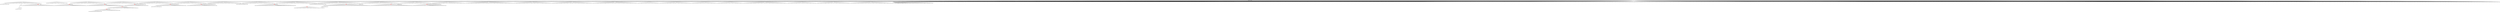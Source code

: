 digraph g {
	"61" -> "62";
	"62" [label="12"];
	"59" -> "60";
	"60" [label="27"];
	"58" -> "59";
	"59" [label="4"];
	"57" -> "58";
	"58" [label="41"];
	"55" -> "56";
	"56" [color=indianred1, style=filled, label="24"];
	"55" -> "57";
	"57" [label="22"];
	"54" -> "55";
	"55" [label="48"];
	"50" -> "51";
	"51" [color=indianred1, style=filled, label="8"];
	"49" -> "50";
	"50" [label="16"];
	"47" -> "48";
	"48" [color=indianred1, style=filled, label="37"];
	"46" -> "47";
	"47" [label="42"];
	"44" -> "45";
	"45" [label="46"];
	"43" -> "44";
	"44" [color=indianred1, style=filled, label="3"];
	"42" -> "43";
	"43" [label="21"];
	"41" -> "42";
	"42" [color=indianred1, style=filled, label="15"];
	"40" -> "41";
	"41" [label="3"];
	"39" -> "40";
	"40" [color=indianred1, style=filled, label="20"];
	"38" -> "39";
	"39" [label="15"];
	"36" -> "37";
	"37" [label="25"];
	"35" -> "36";
	"36" [color=indianred1, style=filled, label="43"];
	"34" -> "35";
	"35" [label="34"];
	"24" -> "25";
	"25" [color=indianred1, style=filled, label="19"];
	"23" -> "24";
	"24" [label="31"];
	"23" -> "26";
	"26" [label="23"];
	"21" -> "22";
	"22" [label="11"];
	"17" -> "18";
	"18" [color=indianred1, style=filled, label="32"];
	"16" -> "17";
	"17" [label="6"];
	"14" -> "15";
	"15" [label="38"];
	"11" -> "12";
	"12" [color=indianred1, style=filled, label="28"];
	"11" -> "13";
	"13" [label="26"];
	"10" -> "11";
	"11" [label="9"];
	"9" -> "10";
	"10" [color=indianred1, style=filled, label="13"];
	"8" -> "9";
	"9" [label="28"];
	"6" -> "7";
	"7" [color=indianred1, style=filled, label="7"];
	"5" -> "6";
	"6" [label="36"];
	"2" -> "3";
	"3" [color=indianred1, style=filled, label="2"];
	"1" -> "2";
	"2" [label="39"];
	"0" -> "1";
	"1" [label="2"];
	"0" -> "4";
	"4" [label="49"];
	"0" -> "5";
	"5" [label="7"];
	"0" -> "8";
	"8" [label="13"];
	"0" -> "14";
	"14" [label="17"];
	"0" -> "16";
	"16" [label="32"];
	"0" -> "19";
	"19" [label="45"];
	"0" -> "20";
	"20" [label="47"];
	"0" -> "21";
	"21" [label="30"];
	"0" -> "23";
	"23" [label="19"];
	"0" -> "27";
	"27" [label="5"];
	"0" -> "28";
	"28" [label="44"];
	"0" -> "29";
	"29" [label="29"];
	"0" -> "30";
	"30" [label="18"];
	"0" -> "31";
	"31" [label="10"];
	"0" -> "32";
	"32" [label="35"];
	"0" -> "33";
	"33" [label="33"];
	"0" -> "34";
	"34" [label="43"];
	"0" -> "38";
	"38" [label="20"];
	"0" -> "46";
	"46" [label="37"];
	"0" -> "49";
	"49" [label="8"];
	"0" -> "52";
	"52" [label="1"];
	"0" -> "53";
	"53" [label="50"];
	"0" -> "54";
	"54" [label="24"];
	"0" -> "61";
	"61" [label="40"];
	"0" -> "63";
	"63" [label="14"];
	"0" [label="germline"];
	"0" -> "cell1";
	"cell1" [shape=box];
	"49" -> "cell2";
	"cell2" [shape=box];
	"0" -> "cell3";
	"cell3" [shape=box];
	"0" -> "cell4";
	"cell4" [shape=box];
	"0" -> "cell5";
	"cell5" [shape=box];
	"0" -> "cell6";
	"cell6" [shape=box];
	"0" -> "cell7";
	"cell7" [shape=box];
	"33" -> "cell8";
	"cell8" [shape=box];
	"9" -> "cell9";
	"cell9" [shape=box];
	"25" -> "cell10";
	"cell10" [shape=box];
	"56" -> "cell11";
	"cell11" [shape=box];
	"0" -> "cell12";
	"cell12" [shape=box];
	"0" -> "cell13";
	"cell13" [shape=box];
	"0" -> "cell14";
	"cell14" [shape=box];
	"0" -> "cell15";
	"cell15" [shape=box];
	"0" -> "cell16";
	"cell16" [shape=box];
	"0" -> "cell17";
	"cell17" [shape=box];
	"36" -> "cell18";
	"cell18" [shape=box];
	"48" -> "cell19";
	"cell19" [shape=box];
	"53" -> "cell20";
	"cell20" [shape=box];
	"23" -> "cell21";
	"cell21" [shape=box];
	"45" -> "cell22";
	"cell22" [shape=box];
	"59" -> "cell23";
	"cell23" [shape=box];
	"32" -> "cell24";
	"cell24" [shape=box];
	"0" -> "cell25";
	"cell25" [shape=box];
	"0" -> "cell26";
	"cell26" [shape=box];
	"44" -> "cell27";
	"cell27" [shape=box];
	"0" -> "cell28";
	"cell28" [shape=box];
	"0" -> "cell29";
	"cell29" [shape=box];
	"0" -> "cell30";
	"cell30" [shape=box];
	"0" -> "cell31";
	"cell31" [shape=box];
	"45" -> "cell32";
	"cell32" [shape=box];
	"0" -> "cell33";
	"cell33" [shape=box];
	"21" -> "cell34";
	"cell34" [shape=box];
	"54" -> "cell35";
	"cell35" [shape=box];
	"0" -> "cell36";
	"cell36" [shape=box];
	"0" -> "cell37";
	"cell37" [shape=box];
	"37" -> "cell38";
	"cell38" [shape=box];
	"0" -> "cell39";
	"cell39" [shape=box];
	"3" -> "cell40";
	"cell40" [shape=box];
	"0" -> "cell41";
	"cell41" [shape=box];
	"0" -> "cell42";
	"cell42" [shape=box];
	"0" -> "cell43";
	"cell43" [shape=box];
	"10" -> "cell44";
	"cell44" [shape=box];
	"0" -> "cell45";
	"cell45" [shape=box];
	"52" -> "cell46";
	"cell46" [shape=box];
	"0" -> "cell47";
	"cell47" [shape=box];
	"52" -> "cell48";
	"cell48" [shape=box];
	"63" -> "cell49";
	"cell49" [shape=box];
	"18" -> "cell50";
	"cell50" [shape=box];
	"51" -> "cell51";
	"cell51" [shape=box];
	"0" -> "cell52";
	"cell52" [shape=box];
	"0" -> "cell53";
	"cell53" [shape=box];
	"61" -> "cell54";
	"cell54" [shape=box];
	"0" -> "cell55";
	"cell55" [shape=box];
	"0" -> "cell56";
	"cell56" [shape=box];
	"31" -> "cell57";
	"cell57" [shape=box];
	"0" -> "cell58";
	"cell58" [shape=box];
	"0" -> "cell59";
	"cell59" [shape=box];
	"7" -> "cell60";
	"cell60" [shape=box];
	"0" -> "cell61";
	"cell61" [shape=box];
	"0" -> "cell62";
	"cell62" [shape=box];
	"0" -> "cell63";
	"cell63" [shape=box];
	"3" -> "cell64";
	"cell64" [shape=box];
	"0" -> "cell65";
	"cell65" [shape=box];
	"32" -> "cell66";
	"cell66" [shape=box];
	"19" -> "cell67";
	"cell67" [shape=box];
	"0" -> "cell68";
	"cell68" [shape=box];
	"0" -> "cell69";
	"cell69" [shape=box];
	"18" -> "cell70";
	"cell70" [shape=box];
	"48" -> "cell71";
	"cell71" [shape=box];
	"0" -> "cell72";
	"cell72" [shape=box];
	"0" -> "cell73";
	"cell73" [shape=box];
	"0" -> "cell74";
	"cell74" [shape=box];
	"29" -> "cell75";
	"cell75" [shape=box];
	"0" -> "cell76";
	"cell76" [shape=box];
	"34" -> "cell77";
	"cell77" [shape=box];
	"34" -> "cell78";
	"cell78" [shape=box];
	"55" -> "cell79";
	"cell79" [shape=box];
	"0" -> "cell80";
	"cell80" [shape=box];
	"7" -> "cell81";
	"cell81" [shape=box];
	"5" -> "cell82";
	"cell82" [shape=box];
	"22" -> "cell83";
	"cell83" [shape=box];
	"0" -> "cell84";
	"cell84" [shape=box];
	"12" -> "cell85";
	"cell85" [shape=box];
	"0" -> "cell86";
	"cell86" [shape=box];
	"0" -> "cell87";
	"cell87" [shape=box];
	"0" -> "cell88";
	"cell88" [shape=box];
	"0" -> "cell89";
	"cell89" [shape=box];
	"0" -> "cell90";
	"cell90" [shape=box];
	"63" -> "cell91";
	"cell91" [shape=box];
	"31" -> "cell92";
	"cell92" [shape=box];
	"0" -> "cell93";
	"cell93" [shape=box];
	"49" -> "cell94";
	"cell94" [shape=box];
	"0" -> "cell95";
	"cell95" [shape=box];
	"0" -> "cell96";
	"cell96" [shape=box];
	"0" -> "cell97";
	"cell97" [shape=box];
	"0" -> "cell98";
	"cell98" [shape=box];
	"53" -> "cell99";
	"cell99" [shape=box];
	"0" -> "cell100";
	"cell100" [shape=box];
	"0" -> "cell101";
	"cell101" [shape=box];
	"18" -> "cell102";
	"cell102" [shape=box];
	"8" -> "cell103";
	"cell103" [shape=box];
	"0" -> "cell104";
	"cell104" [shape=box];
	"0" -> "cell105";
	"cell105" [shape=box];
	"0" -> "cell106";
	"cell106" [shape=box];
	"0" -> "cell107";
	"cell107" [shape=box];
	"5" -> "cell108";
	"cell108" [shape=box];
	"16" -> "cell109";
	"cell109" [shape=box];
	"0" -> "cell110";
	"cell110" [shape=box];
	"14" -> "cell111";
	"cell111" [shape=box];
	"16" -> "cell112";
	"cell112" [shape=box];
	"0" -> "cell113";
	"cell113" [shape=box];
	"56" -> "cell114";
	"cell114" [shape=box];
	"10" -> "cell115";
	"cell115" [shape=box];
	"0" -> "cell116";
	"cell116" [shape=box];
	"0" -> "cell117";
	"cell117" [shape=box];
	"0" -> "cell118";
	"cell118" [shape=box];
	"0" -> "cell119";
	"cell119" [shape=box];
	"10" -> "cell120";
	"cell120" [shape=box];
	"0" -> "cell121";
	"cell121" [shape=box];
	"0" -> "cell122";
	"cell122" [shape=box];
	"0" -> "cell123";
	"cell123" [shape=box];
	"21" -> "cell124";
	"cell124" [shape=box];
	"0" -> "cell125";
	"cell125" [shape=box];
	"0" -> "cell126";
	"cell126" [shape=box];
	"8" -> "cell127";
	"cell127" [shape=box];
	"23" -> "cell128";
	"cell128" [shape=box];
	"0" -> "cell129";
	"cell129" [shape=box];
	"51" -> "cell130";
	"cell130" [shape=box];
	"22" -> "cell131";
	"cell131" [shape=box];
	"46" -> "cell132";
	"cell132" [shape=box];
	"28" -> "cell133";
	"cell133" [shape=box];
	"63" -> "cell134";
	"cell134" [shape=box];
	"28" -> "cell135";
	"cell135" [shape=box];
	"42" -> "cell136";
	"cell136" [shape=box];
	"0" -> "cell137";
	"cell137" [shape=box];
	"4" -> "cell138";
	"cell138" [shape=box];
	"0" -> "cell139";
	"cell139" [shape=box];
	"52" -> "cell140";
	"cell140" [shape=box];
	"7" -> "cell141";
	"cell141" [shape=box];
	"0" -> "cell142";
	"cell142" [shape=box];
	"0" -> "cell143";
	"cell143" [shape=box];
	"4" -> "cell144";
	"cell144" [shape=box];
	"0" -> "cell145";
	"cell145" [shape=box];
	"8" -> "cell146";
	"cell146" [shape=box];
	"8" -> "cell147";
	"cell147" [shape=box];
	"4" -> "cell148";
	"cell148" [shape=box];
	"29" -> "cell149";
	"cell149" [shape=box];
	"54" -> "cell150";
	"cell150" [shape=box];
	"0" -> "cell151";
	"cell151" [shape=box];
	"0" -> "cell152";
	"cell152" [shape=box];
	"0" -> "cell153";
	"cell153" [shape=box];
	"0" -> "cell154";
	"cell154" [shape=box];
	"5" -> "cell155";
	"cell155" [shape=box];
	"0" -> "cell156";
	"cell156" [shape=box];
	"0" -> "cell157";
	"cell157" [shape=box];
	"42" -> "cell158";
	"cell158" [shape=box];
	"26" -> "cell159";
	"cell159" [shape=box];
	"0" -> "cell160";
	"cell160" [shape=box];
	"25" -> "cell161";
	"cell161" [shape=box];
	"19" -> "cell162";
	"cell162" [shape=box];
	"0" -> "cell163";
	"cell163" [shape=box];
	"63" -> "cell164";
	"cell164" [shape=box];
	"0" -> "cell165";
	"cell165" [shape=box];
	"0" -> "cell166";
	"cell166" [shape=box];
	"36" -> "cell167";
	"cell167" [shape=box];
	"27" -> "cell168";
	"cell168" [shape=box];
	"20" -> "cell169";
	"cell169" [shape=box];
	"29" -> "cell170";
	"cell170" [shape=box];
	"0" -> "cell171";
	"cell171" [shape=box];
	"14" -> "cell172";
	"cell172" [shape=box];
	"0" -> "cell173";
	"cell173" [shape=box];
	"0" -> "cell174";
	"cell174" [shape=box];
	"10" -> "cell175";
	"cell175" [shape=box];
	"60" -> "cell176";
	"cell176" [shape=box];
	"0" -> "cell177";
	"cell177" [shape=box];
	"0" -> "cell178";
	"cell178" [shape=box];
	"32" -> "cell179";
	"cell179" [shape=box];
	"0" -> "cell180";
	"cell180" [shape=box];
	"49" -> "cell181";
	"cell181" [shape=box];
	"0" -> "cell182";
	"cell182" [shape=box];
	"30" -> "cell183";
	"cell183" [shape=box];
	"20" -> "cell184";
	"cell184" [shape=box];
	"0" -> "cell185";
	"cell185" [shape=box];
	"36" -> "cell186";
	"cell186" [shape=box];
	"0" -> "cell187";
	"cell187" [shape=box];
	"27" -> "cell188";
	"cell188" [shape=box];
	"0" -> "cell189";
	"cell189" [shape=box];
	"0" -> "cell190";
	"cell190" [shape=box];
	"0" -> "cell191";
	"cell191" [shape=box];
	"1" -> "cell192";
	"cell192" [shape=box];
	"0" -> "cell193";
	"cell193" [shape=box];
	"0" -> "cell194";
	"cell194" [shape=box];
	"0" -> "cell195";
	"cell195" [shape=box];
	"53" -> "cell196";
	"cell196" [shape=box];
	"0" -> "cell197";
	"cell197" [shape=box];
	"36" -> "cell198";
	"cell198" [shape=box];
	"61" -> "cell199";
	"cell199" [shape=box];
	"0" -> "cell200";
	"cell200" [shape=box];
	"0" -> "cell201";
	"cell201" [shape=box];
	"38" -> "cell202";
	"cell202" [shape=box];
	"8" -> "cell203";
	"cell203" [shape=box];
	"4" -> "cell204";
	"cell204" [shape=box];
	"0" -> "cell205";
	"cell205" [shape=box];
	"0" -> "cell206";
	"cell206" [shape=box];
	"26" -> "cell207";
	"cell207" [shape=box];
	"27" -> "cell208";
	"cell208" [shape=box];
	"10" -> "cell209";
	"cell209" [shape=box];
	"12" -> "cell210";
	"cell210" [shape=box];
	"0" -> "cell211";
	"cell211" [shape=box];
	"51" -> "cell212";
	"cell212" [shape=box];
	"0" -> "cell213";
	"cell213" [shape=box];
	"60" -> "cell214";
	"cell214" [shape=box];
	"0" -> "cell215";
	"cell215" [shape=box];
	"3" -> "cell216";
	"cell216" [shape=box];
	"61" -> "cell217";
	"cell217" [shape=box];
	"0" -> "cell218";
	"cell218" [shape=box];
	"29" -> "cell219";
	"cell219" [shape=box];
	"56" -> "cell220";
	"cell220" [shape=box];
	"49" -> "cell221";
	"cell221" [shape=box];
	"0" -> "cell222";
	"cell222" [shape=box];
	"32" -> "cell223";
	"cell223" [shape=box];
	"0" -> "cell224";
	"cell224" [shape=box];
	"4" -> "cell225";
	"cell225" [shape=box];
	"0" -> "cell226";
	"cell226" [shape=box];
	"0" -> "cell227";
	"cell227" [shape=box];
	"12" -> "cell228";
	"cell228" [shape=box];
	"0" -> "cell229";
	"cell229" [shape=box];
	"0" -> "cell230";
	"cell230" [shape=box];
	"0" -> "cell231";
	"cell231" [shape=box];
	"0" -> "cell232";
	"cell232" [shape=box];
	"0" -> "cell233";
	"cell233" [shape=box];
	"0" -> "cell234";
	"cell234" [shape=box];
	"0" -> "cell235";
	"cell235" [shape=box];
	"56" -> "cell236";
	"cell236" [shape=box];
	"0" -> "cell237";
	"cell237" [shape=box];
	"0" -> "cell238";
	"cell238" [shape=box];
	"20" -> "cell239";
	"cell239" [shape=box];
	"10" -> "cell240";
	"cell240" [shape=box];
	"0" -> "cell241";
	"cell241" [shape=box];
	"0" -> "cell242";
	"cell242" [shape=box];
	"12" -> "cell243";
	"cell243" [shape=box];
	"30" -> "cell244";
	"cell244" [shape=box];
	"0" -> "cell245";
	"cell245" [shape=box];
	"8" -> "cell246";
	"cell246" [shape=box];
	"0" -> "cell247";
	"cell247" [shape=box];
	"18" -> "cell248";
	"cell248" [shape=box];
	"0" -> "cell249";
	"cell249" [shape=box];
	"15" -> "cell250";
	"cell250" [shape=box];
	"0" -> "cell251";
	"cell251" [shape=box];
	"16" -> "cell252";
	"cell252" [shape=box];
	"0" -> "cell253";
	"cell253" [shape=box];
	"0" -> "cell254";
	"cell254" [shape=box];
	"36" -> "cell255";
	"cell255" [shape=box];
	"0" -> "cell256";
	"cell256" [shape=box];
	"0" -> "cell257";
	"cell257" [shape=box];
	"0" -> "cell258";
	"cell258" [shape=box];
	"0" -> "cell259";
	"cell259" [shape=box];
	"0" -> "cell260";
	"cell260" [shape=box];
	"0" -> "cell261";
	"cell261" [shape=box];
	"0" -> "cell262";
	"cell262" [shape=box];
	"14" -> "cell263";
	"cell263" [shape=box];
	"3" -> "cell264";
	"cell264" [shape=box];
	"0" -> "cell265";
	"cell265" [shape=box];
	"21" -> "cell266";
	"cell266" [shape=box];
	"40" -> "cell267";
	"cell267" [shape=box];
	"0" -> "cell268";
	"cell268" [shape=box];
	"4" -> "cell269";
	"cell269" [shape=box];
	"31" -> "cell270";
	"cell270" [shape=box];
	"0" -> "cell271";
	"cell271" [shape=box];
	"40" -> "cell272";
	"cell272" [shape=box];
	"18" -> "cell273";
	"cell273" [shape=box];
	"2" -> "cell274";
	"cell274" [shape=box];
	"18" -> "cell275";
	"cell275" [shape=box];
	"0" -> "cell276";
	"cell276" [shape=box];
	"33" -> "cell277";
	"cell277" [shape=box];
	"0" -> "cell278";
	"cell278" [shape=box];
	"8" -> "cell279";
	"cell279" [shape=box];
	"36" -> "cell280";
	"cell280" [shape=box];
	"53" -> "cell281";
	"cell281" [shape=box];
	"18" -> "cell282";
	"cell282" [shape=box];
	"19" -> "cell283";
	"cell283" [shape=box];
	"0" -> "cell284";
	"cell284" [shape=box];
	"63" -> "cell285";
	"cell285" [shape=box];
	"0" -> "cell286";
	"cell286" [shape=box];
	"56" -> "cell287";
	"cell287" [shape=box];
	"51" -> "cell288";
	"cell288" [shape=box];
	"0" -> "cell289";
	"cell289" [shape=box];
	"0" -> "cell290";
	"cell290" [shape=box];
	"0" -> "cell291";
	"cell291" [shape=box];
	"0" -> "cell292";
	"cell292" [shape=box];
	"0" -> "cell293";
	"cell293" [shape=box];
	"49" -> "cell294";
	"cell294" [shape=box];
	"28" -> "cell295";
	"cell295" [shape=box];
	"45" -> "cell296";
	"cell296" [shape=box];
	"3" -> "cell297";
	"cell297" [shape=box];
	"0" -> "cell298";
	"cell298" [shape=box];
	"0" -> "cell299";
	"cell299" [shape=box];
	"0" -> "cell300";
	"cell300" [shape=box];
	"0" -> "cell301";
	"cell301" [shape=box];
	"1" -> "cell302";
	"cell302" [shape=box];
	"0" -> "cell303";
	"cell303" [shape=box];
	"49" -> "cell304";
	"cell304" [shape=box];
	"0" -> "cell305";
	"cell305" [shape=box];
	"20" -> "cell306";
	"cell306" [shape=box];
	"20" -> "cell307";
	"cell307" [shape=box];
	"4" -> "cell308";
	"cell308" [shape=box];
	"44" -> "cell309";
	"cell309" [shape=box];
	"33" -> "cell310";
	"cell310" [shape=box];
	"1" -> "cell311";
	"cell311" [shape=box];
	"0" -> "cell312";
	"cell312" [shape=box];
	"23" -> "cell313";
	"cell313" [shape=box];
	"0" -> "cell314";
	"cell314" [shape=box];
	"0" -> "cell315";
	"cell315" [shape=box];
	"0" -> "cell316";
	"cell316" [shape=box];
	"0" -> "cell317";
	"cell317" [shape=box];
	"5" -> "cell318";
	"cell318" [shape=box];
	"0" -> "cell319";
	"cell319" [shape=box];
	"0" -> "cell320";
	"cell320" [shape=box];
	"8" -> "cell321";
	"cell321" [shape=box];
	"10" -> "cell322";
	"cell322" [shape=box];
	"42" -> "cell323";
	"cell323" [shape=box];
	"31" -> "cell324";
	"cell324" [shape=box];
	"32" -> "cell325";
	"cell325" [shape=box];
	"31" -> "cell326";
	"cell326" [shape=box];
	"44" -> "cell327";
	"cell327" [shape=box];
	"0" -> "cell328";
	"cell328" [shape=box];
	"0" -> "cell329";
	"cell329" [shape=box];
	"26" -> "cell330";
	"cell330" [shape=box];
	"0" -> "cell331";
	"cell331" [shape=box];
	"38" -> "cell332";
	"cell332" [shape=box];
	"4" -> "cell333";
	"cell333" [shape=box];
	"56" -> "cell334";
	"cell334" [shape=box];
	"19" -> "cell335";
	"cell335" [shape=box];
	"0" -> "cell336";
	"cell336" [shape=box];
	"0" -> "cell337";
	"cell337" [shape=box];
	"16" -> "cell338";
	"cell338" [shape=box];
	"19" -> "cell339";
	"cell339" [shape=box];
	"0" -> "cell340";
	"cell340" [shape=box];
	"63" -> "cell341";
	"cell341" [shape=box];
	"5" -> "cell342";
	"cell342" [shape=box];
	"0" -> "cell343";
	"cell343" [shape=box];
	"0" -> "cell344";
	"cell344" [shape=box];
	"12" -> "cell345";
	"cell345" [shape=box];
	"0" -> "cell346";
	"cell346" [shape=box];
	"56" -> "cell347";
	"cell347" [shape=box];
	"0" -> "cell348";
	"cell348" [shape=box];
	"52" -> "cell349";
	"cell349" [shape=box];
	"0" -> "cell350";
	"cell350" [shape=box];
	"0" -> "cell351";
	"cell351" [shape=box];
	"0" -> "cell352";
	"cell352" [shape=box];
	"38" -> "cell353";
	"cell353" [shape=box];
	"0" -> "cell354";
	"cell354" [shape=box];
	"0" -> "cell355";
	"cell355" [shape=box];
	"32" -> "cell356";
	"cell356" [shape=box];
	"3" -> "cell357";
	"cell357" [shape=box];
	"0" -> "cell358";
	"cell358" [shape=box];
	"0" -> "cell359";
	"cell359" [shape=box];
	"7" -> "cell360";
	"cell360" [shape=box];
	"48" -> "cell361";
	"cell361" [shape=box];
	"0" -> "cell362";
	"cell362" [shape=box];
	"53" -> "cell363";
	"cell363" [shape=box];
	"0" -> "cell364";
	"cell364" [shape=box];
	"22" -> "cell365";
	"cell365" [shape=box];
	"0" -> "cell366";
	"cell366" [shape=box];
	"30" -> "cell367";
	"cell367" [shape=box];
	"25" -> "cell368";
	"cell368" [shape=box];
	"0" -> "cell369";
	"cell369" [shape=box];
	"0" -> "cell370";
	"cell370" [shape=box];
	"0" -> "cell371";
	"cell371" [shape=box];
	"0" -> "cell372";
	"cell372" [shape=box];
	"0" -> "cell373";
	"cell373" [shape=box];
	"10" -> "cell374";
	"cell374" [shape=box];
	"33" -> "cell375";
	"cell375" [shape=box];
	"10" -> "cell376";
	"cell376" [shape=box];
	"1" -> "cell377";
	"cell377" [shape=box];
	"51" -> "cell378";
	"cell378" [shape=box];
	"0" -> "cell379";
	"cell379" [shape=box];
	"19" -> "cell380";
	"cell380" [shape=box];
	"22" -> "cell381";
	"cell381" [shape=box];
	"0" -> "cell382";
	"cell382" [shape=box];
	"46" -> "cell383";
	"cell383" [shape=box];
	"25" -> "cell384";
	"cell384" [shape=box];
	"0" -> "cell385";
	"cell385" [shape=box];
	"0" -> "cell386";
	"cell386" [shape=box];
	"14" -> "cell387";
	"cell387" [shape=box];
	"27" -> "cell388";
	"cell388" [shape=box];
	"48" -> "cell389";
	"cell389" [shape=box];
	"0" -> "cell390";
	"cell390" [shape=box];
	"0" -> "cell391";
	"cell391" [shape=box];
	"48" -> "cell392";
	"cell392" [shape=box];
	"34" -> "cell393";
	"cell393" [shape=box];
	"19" -> "cell394";
	"cell394" [shape=box];
	"38" -> "cell395";
	"cell395" [shape=box];
	"0" -> "cell396";
	"cell396" [shape=box];
	"0" -> "cell397";
	"cell397" [shape=box];
	"0" -> "cell398";
	"cell398" [shape=box];
	"7" -> "cell399";
	"cell399" [shape=box];
	"25" -> "cell400";
	"cell400" [shape=box];
	"26" -> "cell401";
	"cell401" [shape=box];
	"0" -> "cell402";
	"cell402" [shape=box];
	"53" -> "cell403";
	"cell403" [shape=box];
	"23" -> "cell404";
	"cell404" [shape=box];
	"0" -> "cell405";
	"cell405" [shape=box];
	"0" -> "cell406";
	"cell406" [shape=box];
	"27" -> "cell407";
	"cell407" [shape=box];
	"0" -> "cell408";
	"cell408" [shape=box];
	"53" -> "cell409";
	"cell409" [shape=box];
	"33" -> "cell410";
	"cell410" [shape=box];
	"0" -> "cell411";
	"cell411" [shape=box];
	"0" -> "cell412";
	"cell412" [shape=box];
	"0" -> "cell413";
	"cell413" [shape=box];
	"0" -> "cell414";
	"cell414" [shape=box];
	"0" -> "cell415";
	"cell415" [shape=box];
	"0" -> "cell416";
	"cell416" [shape=box];
	"32" -> "cell417";
	"cell417" [shape=box];
	"0" -> "cell418";
	"cell418" [shape=box];
	"0" -> "cell419";
	"cell419" [shape=box];
	"0" -> "cell420";
	"cell420" [shape=box];
	"54" -> "cell421";
	"cell421" [shape=box];
	"0" -> "cell422";
	"cell422" [shape=box];
	"0" -> "cell423";
	"cell423" [shape=box];
	"0" -> "cell424";
	"cell424" [shape=box];
	"27" -> "cell425";
	"cell425" [shape=box];
	"0" -> "cell426";
	"cell426" [shape=box];
	"0" -> "cell427";
	"cell427" [shape=box];
	"53" -> "cell428";
	"cell428" [shape=box];
	"44" -> "cell429";
	"cell429" [shape=box];
	"50" -> "cell430";
	"cell430" [shape=box];
	"38" -> "cell431";
	"cell431" [shape=box];
	"1" -> "cell432";
	"cell432" [shape=box];
	"0" -> "cell433";
	"cell433" [shape=box];
	"0" -> "cell434";
	"cell434" [shape=box];
	"0" -> "cell435";
	"cell435" [shape=box];
	"56" -> "cell436";
	"cell436" [shape=box];
	"37" -> "cell437";
	"cell437" [shape=box];
	"18" -> "cell438";
	"cell438" [shape=box];
	"14" -> "cell439";
	"cell439" [shape=box];
	"20" -> "cell440";
	"cell440" [shape=box];
	"0" -> "cell441";
	"cell441" [shape=box];
	"21" -> "cell442";
	"cell442" [shape=box];
	"1" -> "cell443";
	"cell443" [shape=box];
	"30" -> "cell444";
	"cell444" [shape=box];
	"53" -> "cell445";
	"cell445" [shape=box];
	"10" -> "cell446";
	"cell446" [shape=box];
	"52" -> "cell447";
	"cell447" [shape=box];
	"45" -> "cell448";
	"cell448" [shape=box];
	"0" -> "cell449";
	"cell449" [shape=box];
	"0" -> "cell450";
	"cell450" [shape=box];
	"0" -> "cell451";
	"cell451" [shape=box];
	"0" -> "cell452";
	"cell452" [shape=box];
	"45" -> "cell453";
	"cell453" [shape=box];
	"0" -> "cell454";
	"cell454" [shape=box];
	"20" -> "cell455";
	"cell455" [shape=box];
	"0" -> "cell456";
	"cell456" [shape=box];
	"0" -> "cell457";
	"cell457" [shape=box];
	"7" -> "cell458";
	"cell458" [shape=box];
	"38" -> "cell459";
	"cell459" [shape=box];
	"0" -> "cell460";
	"cell460" [shape=box];
	"34" -> "cell461";
	"cell461" [shape=box];
	"0" -> "cell462";
	"cell462" [shape=box];
	"22" -> "cell463";
	"cell463" [shape=box];
	"0" -> "cell464";
	"cell464" [shape=box];
	"0" -> "cell465";
	"cell465" [shape=box];
	"0" -> "cell466";
	"cell466" [shape=box];
	"0" -> "cell467";
	"cell467" [shape=box];
	"0" -> "cell468";
	"cell468" [shape=box];
	"0" -> "cell469";
	"cell469" [shape=box];
	"0" -> "cell470";
	"cell470" [shape=box];
	"0" -> "cell471";
	"cell471" [shape=box];
	"0" -> "cell472";
	"cell472" [shape=box];
	"0" -> "cell473";
	"cell473" [shape=box];
	"63" -> "cell474";
	"cell474" [shape=box];
	"0" -> "cell475";
	"cell475" [shape=box];
	"0" -> "cell476";
	"cell476" [shape=box];
	"1" -> "cell477";
	"cell477" [shape=box];
	"0" -> "cell478";
	"cell478" [shape=box];
	"3" -> "cell479";
	"cell479" [shape=box];
	"17" -> "cell480";
	"cell480" [shape=box];
	"0" -> "cell481";
	"cell481" [shape=box];
	"0" -> "cell482";
	"cell482" [shape=box];
	"0" -> "cell483";
	"cell483" [shape=box];
	"40" -> "cell484";
	"cell484" [shape=box];
	"27" -> "cell485";
	"cell485" [shape=box];
	"2" -> "cell486";
	"cell486" [shape=box];
	"0" -> "cell487";
	"cell487" [shape=box];
	"0" -> "cell488";
	"cell488" [shape=box];
	"48" -> "cell489";
	"cell489" [shape=box];
	"0" -> "cell490";
	"cell490" [shape=box];
	"33" -> "cell491";
	"cell491" [shape=box];
	"0" -> "cell492";
	"cell492" [shape=box];
	"0" -> "cell493";
	"cell493" [shape=box];
	"53" -> "cell494";
	"cell494" [shape=box];
	"36" -> "cell495";
	"cell495" [shape=box];
	"0" -> "cell496";
	"cell496" [shape=box];
	"27" -> "cell497";
	"cell497" [shape=box];
	"30" -> "cell498";
	"cell498" [shape=box];
	"0" -> "cell499";
	"cell499" [shape=box];
	"48" -> "cell500";
	"cell500" [shape=box];
	"0" -> "cell501";
	"cell501" [shape=box];
	"32" -> "cell502";
	"cell502" [shape=box];
	"0" -> "cell503";
	"cell503" [shape=box];
	"0" -> "cell504";
	"cell504" [shape=box];
	"0" -> "cell505";
	"cell505" [shape=box];
	"4" -> "cell506";
	"cell506" [shape=box];
	"0" -> "cell507";
	"cell507" [shape=box];
	"0" -> "cell508";
	"cell508" [shape=box];
	"8" -> "cell509";
	"cell509" [shape=box];
	"53" -> "cell510";
	"cell510" [shape=box];
	"0" -> "cell511";
	"cell511" [shape=box];
	"0" -> "cell512";
	"cell512" [shape=box];
	"2" -> "cell513";
	"cell513" [shape=box];
	"32" -> "cell514";
	"cell514" [shape=box];
	"0" -> "cell515";
	"cell515" [shape=box];
	"0" -> "cell516";
	"cell516" [shape=box];
	"0" -> "cell517";
	"cell517" [shape=box];
	"2" -> "cell518";
	"cell518" [shape=box];
	"23" -> "cell519";
	"cell519" [shape=box];
	"0" -> "cell520";
	"cell520" [shape=box];
	"29" -> "cell521";
	"cell521" [shape=box];
	"54" -> "cell522";
	"cell522" [shape=box];
	"48" -> "cell523";
	"cell523" [shape=box];
	"0" -> "cell524";
	"cell524" [shape=box];
	"56" -> "cell525";
	"cell525" [shape=box];
	"0" -> "cell526";
	"cell526" [shape=box];
	"0" -> "cell527";
	"cell527" [shape=box];
	"53" -> "cell528";
	"cell528" [shape=box];
	"1" -> "cell529";
	"cell529" [shape=box];
	"0" -> "cell530";
	"cell530" [shape=box];
	"0" -> "cell531";
	"cell531" [shape=box];
	"48" -> "cell532";
	"cell532" [shape=box];
	"30" -> "cell533";
	"cell533" [shape=box];
	"19" -> "cell534";
	"cell534" [shape=box];
	"63" -> "cell535";
	"cell535" [shape=box];
	"0" -> "cell536";
	"cell536" [shape=box];
	"0" -> "cell537";
	"cell537" [shape=box];
	"0" -> "cell538";
	"cell538" [shape=box];
	"0" -> "cell539";
	"cell539" [shape=box];
	"16" -> "cell540";
	"cell540" [shape=box];
	"10" -> "cell541";
	"cell541" [shape=box];
	"0" -> "cell542";
	"cell542" [shape=box];
	"36" -> "cell543";
	"cell543" [shape=box];
	"0" -> "cell544";
	"cell544" [shape=box];
	"30" -> "cell545";
	"cell545" [shape=box];
	"50" -> "cell546";
	"cell546" [shape=box];
	"19" -> "cell547";
	"cell547" [shape=box];
	"15" -> "cell548";
	"cell548" [shape=box];
	"14" -> "cell549";
	"cell549" [shape=box];
	"0" -> "cell550";
	"cell550" [shape=box];
	"33" -> "cell551";
	"cell551" [shape=box];
	"0" -> "cell552";
	"cell552" [shape=box];
	"22" -> "cell553";
	"cell553" [shape=box];
	"30" -> "cell554";
	"cell554" [shape=box];
	"18" -> "cell555";
	"cell555" [shape=box];
	"0" -> "cell556";
	"cell556" [shape=box];
	"21" -> "cell557";
	"cell557" [shape=box];
	"0" -> "cell558";
	"cell558" [shape=box];
	"0" -> "cell559";
	"cell559" [shape=box];
	"0" -> "cell560";
	"cell560" [shape=box];
	"0" -> "cell561";
	"cell561" [shape=box];
	"0" -> "cell562";
	"cell562" [shape=box];
	"25" -> "cell563";
	"cell563" [shape=box];
	"0" -> "cell564";
	"cell564" [shape=box];
	"38" -> "cell565";
	"cell565" [shape=box];
	"27" -> "cell566";
	"cell566" [shape=box];
	"63" -> "cell567";
	"cell567" [shape=box];
	"0" -> "cell568";
	"cell568" [shape=box];
	"8" -> "cell569";
	"cell569" [shape=box];
	"25" -> "cell570";
	"cell570" [shape=box];
	"0" -> "cell571";
	"cell571" [shape=box];
	"0" -> "cell572";
	"cell572" [shape=box];
	"0" -> "cell573";
	"cell573" [shape=box];
	"0" -> "cell574";
	"cell574" [shape=box];
	"0" -> "cell575";
	"cell575" [shape=box];
	"23" -> "cell576";
	"cell576" [shape=box];
	"12" -> "cell577";
	"cell577" [shape=box];
	"29" -> "cell578";
	"cell578" [shape=box];
	"10" -> "cell579";
	"cell579" [shape=box];
	"0" -> "cell580";
	"cell580" [shape=box];
	"63" -> "cell581";
	"cell581" [shape=box];
	"25" -> "cell582";
	"cell582" [shape=box];
	"0" -> "cell583";
	"cell583" [shape=box];
	"54" -> "cell584";
	"cell584" [shape=box];
	"11" -> "cell585";
	"cell585" [shape=box];
	"0" -> "cell586";
	"cell586" [shape=box];
	"0" -> "cell587";
	"cell587" [shape=box];
	"0" -> "cell588";
	"cell588" [shape=box];
	"0" -> "cell589";
	"cell589" [shape=box];
	"0" -> "cell590";
	"cell590" [shape=box];
	"18" -> "cell591";
	"cell591" [shape=box];
	"21" -> "cell592";
	"cell592" [shape=box];
	"63" -> "cell593";
	"cell593" [shape=box];
	"0" -> "cell594";
	"cell594" [shape=box];
	"0" -> "cell595";
	"cell595" [shape=box];
	"18" -> "cell596";
	"cell596" [shape=box];
	"0" -> "cell597";
	"cell597" [shape=box];
	"21" -> "cell598";
	"cell598" [shape=box];
	"0" -> "cell599";
	"cell599" [shape=box];
	"0" -> "cell600";
	"cell600" [shape=box];
	"0" -> "cell601";
	"cell601" [shape=box];
	"14" -> "cell602";
	"cell602" [shape=box];
	"0" -> "cell603";
	"cell603" [shape=box];
	"0" -> "cell604";
	"cell604" [shape=box];
	"18" -> "cell605";
	"cell605" [shape=box];
	"6" -> "cell606";
	"cell606" [shape=box];
	"3" -> "cell607";
	"cell607" [shape=box];
	"0" -> "cell608";
	"cell608" [shape=box];
	"0" -> "cell609";
	"cell609" [shape=box];
	"54" -> "cell610";
	"cell610" [shape=box];
	"0" -> "cell611";
	"cell611" [shape=box];
	"0" -> "cell612";
	"cell612" [shape=box];
	"0" -> "cell613";
	"cell613" [shape=box];
	"0" -> "cell614";
	"cell614" [shape=box];
	"46" -> "cell615";
	"cell615" [shape=box];
	"0" -> "cell616";
	"cell616" [shape=box];
	"0" -> "cell617";
	"cell617" [shape=box];
	"0" -> "cell618";
	"cell618" [shape=box];
	"0" -> "cell619";
	"cell619" [shape=box];
	"0" -> "cell620";
	"cell620" [shape=box];
	"49" -> "cell621";
	"cell621" [shape=box];
	"0" -> "cell622";
	"cell622" [shape=box];
	"0" -> "cell623";
	"cell623" [shape=box];
	"0" -> "cell624";
	"cell624" [shape=box];
	"51" -> "cell625";
	"cell625" [shape=box];
	"0" -> "cell626";
	"cell626" [shape=box];
	"0" -> "cell627";
	"cell627" [shape=box];
	"12" -> "cell628";
	"cell628" [shape=box];
	"0" -> "cell629";
	"cell629" [shape=box];
	"27" -> "cell630";
	"cell630" [shape=box];
	"0" -> "cell631";
	"cell631" [shape=box];
	"0" -> "cell632";
	"cell632" [shape=box];
	"42" -> "cell633";
	"cell633" [shape=box];
	"16" -> "cell634";
	"cell634" [shape=box];
	"14" -> "cell635";
	"cell635" [shape=box];
	"25" -> "cell636";
	"cell636" [shape=box];
	"0" -> "cell637";
	"cell637" [shape=box];
	"14" -> "cell638";
	"cell638" [shape=box];
	"39" -> "cell639";
	"cell639" [shape=box];
	"28" -> "cell640";
	"cell640" [shape=box];
	"0" -> "cell641";
	"cell641" [shape=box];
	"19" -> "cell642";
	"cell642" [shape=box];
	"0" -> "cell643";
	"cell643" [shape=box];
	"0" -> "cell644";
	"cell644" [shape=box];
	"0" -> "cell645";
	"cell645" [shape=box];
	"0" -> "cell646";
	"cell646" [shape=box];
	"15" -> "cell647";
	"cell647" [shape=box];
	"10" -> "cell648";
	"cell648" [shape=box];
	"0" -> "cell649";
	"cell649" [shape=box];
	"0" -> "cell650";
	"cell650" [shape=box];
	"42" -> "cell651";
	"cell651" [shape=box];
	"0" -> "cell652";
	"cell652" [shape=box];
	"3" -> "cell653";
	"cell653" [shape=box];
	"0" -> "cell654";
	"cell654" [shape=box];
	"0" -> "cell655";
	"cell655" [shape=box];
	"0" -> "cell656";
	"cell656" [shape=box];
	"0" -> "cell657";
	"cell657" [shape=box];
	"11" -> "cell658";
	"cell658" [shape=box];
	"15" -> "cell659";
	"cell659" [shape=box];
	"0" -> "cell660";
	"cell660" [shape=box];
	"0" -> "cell661";
	"cell661" [shape=box];
	"0" -> "cell662";
	"cell662" [shape=box];
	"0" -> "cell663";
	"cell663" [shape=box];
	"53" -> "cell664";
	"cell664" [shape=box];
	"38" -> "cell665";
	"cell665" [shape=box];
	"0" -> "cell666";
	"cell666" [shape=box];
	"0" -> "cell667";
	"cell667" [shape=box];
	"0" -> "cell668";
	"cell668" [shape=box];
	"10" -> "cell669";
	"cell669" [shape=box];
	"0" -> "cell670";
	"cell670" [shape=box];
	"46" -> "cell671";
	"cell671" [shape=box];
	"0" -> "cell672";
	"cell672" [shape=box];
	"0" -> "cell673";
	"cell673" [shape=box];
	"0" -> "cell674";
	"cell674" [shape=box];
	"0" -> "cell675";
	"cell675" [shape=box];
	"0" -> "cell676";
	"cell676" [shape=box];
	"62" -> "cell677";
	"cell677" [shape=box];
	"12" -> "cell678";
	"cell678" [shape=box];
	"0" -> "cell679";
	"cell679" [shape=box];
	"0" -> "cell680";
	"cell680" [shape=box];
	"4" -> "cell681";
	"cell681" [shape=box];
	"0" -> "cell682";
	"cell682" [shape=box];
	"5" -> "cell683";
	"cell683" [shape=box];
	"51" -> "cell684";
	"cell684" [shape=box];
	"16" -> "cell685";
	"cell685" [shape=box];
	"15" -> "cell686";
	"cell686" [shape=box];
	"16" -> "cell687";
	"cell687" [shape=box];
	"0" -> "cell688";
	"cell688" [shape=box];
	"0" -> "cell689";
	"cell689" [shape=box];
	"0" -> "cell690";
	"cell690" [shape=box];
	"0" -> "cell691";
	"cell691" [shape=box];
	"0" -> "cell692";
	"cell692" [shape=box];
	"0" -> "cell693";
	"cell693" [shape=box];
	"0" -> "cell694";
	"cell694" [shape=box];
	"56" -> "cell695";
	"cell695" [shape=box];
	"0" -> "cell696";
	"cell696" [shape=box];
	"0" -> "cell697";
	"cell697" [shape=box];
	"0" -> "cell698";
	"cell698" [shape=box];
	"0" -> "cell699";
	"cell699" [shape=box];
	"0" -> "cell700";
	"cell700" [shape=box];
	"44" -> "cell701";
	"cell701" [shape=box];
	"0" -> "cell702";
	"cell702" [shape=box];
	"38" -> "cell703";
	"cell703" [shape=box];
	"0" -> "cell704";
	"cell704" [shape=box];
	"0" -> "cell705";
	"cell705" [shape=box];
	"7" -> "cell706";
	"cell706" [shape=box];
	"0" -> "cell707";
	"cell707" [shape=box];
	"20" -> "cell708";
	"cell708" [shape=box];
	"0" -> "cell709";
	"cell709" [shape=box];
	"32" -> "cell710";
	"cell710" [shape=box];
	"0" -> "cell711";
	"cell711" [shape=box];
	"1" -> "cell712";
	"cell712" [shape=box];
	"51" -> "cell713";
	"cell713" [shape=box];
	"1" -> "cell714";
	"cell714" [shape=box];
	"7" -> "cell715";
	"cell715" [shape=box];
	"0" -> "cell716";
	"cell716" [shape=box];
	"0" -> "cell717";
	"cell717" [shape=box];
	"30" -> "cell718";
	"cell718" [shape=box];
	"7" -> "cell719";
	"cell719" [shape=box];
	"0" -> "cell720";
	"cell720" [shape=box];
	"0" -> "cell721";
	"cell721" [shape=box];
	"0" -> "cell722";
	"cell722" [shape=box];
	"42" -> "cell723";
	"cell723" [shape=box];
	"0" -> "cell724";
	"cell724" [shape=box];
	"20" -> "cell725";
	"cell725" [shape=box];
	"5" -> "cell726";
	"cell726" [shape=box];
	"38" -> "cell727";
	"cell727" [shape=box];
	"0" -> "cell728";
	"cell728" [shape=box];
	"0" -> "cell729";
	"cell729" [shape=box];
	"52" -> "cell730";
	"cell730" [shape=box];
	"41" -> "cell731";
	"cell731" [shape=box];
	"0" -> "cell732";
	"cell732" [shape=box];
	"20" -> "cell733";
	"cell733" [shape=box];
	"35" -> "cell734";
	"cell734" [shape=box];
	"0" -> "cell735";
	"cell735" [shape=box];
	"63" -> "cell736";
	"cell736" [shape=box];
	"0" -> "cell737";
	"cell737" [shape=box];
	"25" -> "cell738";
	"cell738" [shape=box];
	"14" -> "cell739";
	"cell739" [shape=box];
	"0" -> "cell740";
	"cell740" [shape=box];
	"30" -> "cell741";
	"cell741" [shape=box];
	"0" -> "cell742";
	"cell742" [shape=box];
	"0" -> "cell743";
	"cell743" [shape=box];
	"37" -> "cell744";
	"cell744" [shape=box];
	"21" -> "cell745";
	"cell745" [shape=box];
	"0" -> "cell746";
	"cell746" [shape=box];
	"0" -> "cell747";
	"cell747" [shape=box];
	"0" -> "cell748";
	"cell748" [shape=box];
	"0" -> "cell749";
	"cell749" [shape=box];
	"51" -> "cell750";
	"cell750" [shape=box];
	"39" -> "cell751";
	"cell751" [shape=box];
	"0" -> "cell752";
	"cell752" [shape=box];
	"0" -> "cell753";
	"cell753" [shape=box];
	"18" -> "cell754";
	"cell754" [shape=box];
	"0" -> "cell755";
	"cell755" [shape=box];
	"28" -> "cell756";
	"cell756" [shape=box];
	"0" -> "cell757";
	"cell757" [shape=box];
	"0" -> "cell758";
	"cell758" [shape=box];
	"0" -> "cell759";
	"cell759" [shape=box];
	"27" -> "cell760";
	"cell760" [shape=box];
	"0" -> "cell761";
	"cell761" [shape=box];
	"14" -> "cell762";
	"cell762" [shape=box];
	"0" -> "cell763";
	"cell763" [shape=box];
	"0" -> "cell764";
	"cell764" [shape=box];
	"21" -> "cell765";
	"cell765" [shape=box];
	"0" -> "cell766";
	"cell766" [shape=box];
	"31" -> "cell767";
	"cell767" [shape=box];
	"0" -> "cell768";
	"cell768" [shape=box];
	"0" -> "cell769";
	"cell769" [shape=box];
	"62" -> "cell770";
	"cell770" [shape=box];
	"0" -> "cell771";
	"cell771" [shape=box];
	"16" -> "cell772";
	"cell772" [shape=box];
	"0" -> "cell773";
	"cell773" [shape=box];
	"0" -> "cell774";
	"cell774" [shape=box];
	"0" -> "cell775";
	"cell775" [shape=box];
	"1" -> "cell776";
	"cell776" [shape=box];
	"0" -> "cell777";
	"cell777" [shape=box];
	"0" -> "cell778";
	"cell778" [shape=box];
	"46" -> "cell779";
	"cell779" [shape=box];
	"0" -> "cell780";
	"cell780" [shape=box];
	"7" -> "cell781";
	"cell781" [shape=box];
	"0" -> "cell782";
	"cell782" [shape=box];
	"19" -> "cell783";
	"cell783" [shape=box];
	"53" -> "cell784";
	"cell784" [shape=box];
	"0" -> "cell785";
	"cell785" [shape=box];
	"54" -> "cell786";
	"cell786" [shape=box];
	"16" -> "cell787";
	"cell787" [shape=box];
	"31" -> "cell788";
	"cell788" [shape=box];
	"0" -> "cell789";
	"cell789" [shape=box];
	"2" -> "cell790";
	"cell790" [shape=box];
	"0" -> "cell791";
	"cell791" [shape=box];
	"10" -> "cell792";
	"cell792" [shape=box];
	"51" -> "cell793";
	"cell793" [shape=box];
	"0" -> "cell794";
	"cell794" [shape=box];
	"33" -> "cell795";
	"cell795" [shape=box];
	"0" -> "cell796";
	"cell796" [shape=box];
	"30" -> "cell797";
	"cell797" [shape=box];
	"0" -> "cell798";
	"cell798" [shape=box];
	"33" -> "cell799";
	"cell799" [shape=box];
	"63" -> "cell800";
	"cell800" [shape=box];
	"0" -> "cell801";
	"cell801" [shape=box];
	"19" -> "cell802";
	"cell802" [shape=box];
	"4" -> "cell803";
	"cell803" [shape=box];
	"0" -> "cell804";
	"cell804" [shape=box];
	"0" -> "cell805";
	"cell805" [shape=box];
	"10" -> "cell806";
	"cell806" [shape=box];
	"63" -> "cell807";
	"cell807" [shape=box];
	"48" -> "cell808";
	"cell808" [shape=box];
	"23" -> "cell809";
	"cell809" [shape=box];
	"0" -> "cell810";
	"cell810" [shape=box];
	"25" -> "cell811";
	"cell811" [shape=box];
	"0" -> "cell812";
	"cell812" [shape=box];
	"0" -> "cell813";
	"cell813" [shape=box];
	"61" -> "cell814";
	"cell814" [shape=box];
	"0" -> "cell815";
	"cell815" [shape=box];
	"33" -> "cell816";
	"cell816" [shape=box];
	"0" -> "cell817";
	"cell817" [shape=box];
	"10" -> "cell818";
	"cell818" [shape=box];
	"0" -> "cell819";
	"cell819" [shape=box];
	"1" -> "cell820";
	"cell820" [shape=box];
	"0" -> "cell821";
	"cell821" [shape=box];
	"38" -> "cell822";
	"cell822" [shape=box];
	"5" -> "cell823";
	"cell823" [shape=box];
	"0" -> "cell824";
	"cell824" [shape=box];
	"0" -> "cell825";
	"cell825" [shape=box];
	"0" -> "cell826";
	"cell826" [shape=box];
	"0" -> "cell827";
	"cell827" [shape=box];
	"0" -> "cell828";
	"cell828" [shape=box];
	"0" -> "cell829";
	"cell829" [shape=box];
	"0" -> "cell830";
	"cell830" [shape=box];
	"0" -> "cell831";
	"cell831" [shape=box];
	"25" -> "cell832";
	"cell832" [shape=box];
	"0" -> "cell833";
	"cell833" [shape=box];
	"40" -> "cell834";
	"cell834" [shape=box];
	"0" -> "cell835";
	"cell835" [shape=box];
	"0" -> "cell836";
	"cell836" [shape=box];
	"46" -> "cell837";
	"cell837" [shape=box];
	"12" -> "cell838";
	"cell838" [shape=box];
	"34" -> "cell839";
	"cell839" [shape=box];
	"0" -> "cell840";
	"cell840" [shape=box];
	"0" -> "cell841";
	"cell841" [shape=box];
	"0" -> "cell842";
	"cell842" [shape=box];
	"0" -> "cell843";
	"cell843" [shape=box];
	"0" -> "cell844";
	"cell844" [shape=box];
	"63" -> "cell845";
	"cell845" [shape=box];
	"0" -> "cell846";
	"cell846" [shape=box];
	"0" -> "cell847";
	"cell847" [shape=box];
	"0" -> "cell848";
	"cell848" [shape=box];
	"0" -> "cell849";
	"cell849" [shape=box];
	"4" -> "cell850";
	"cell850" [shape=box];
	"0" -> "cell851";
	"cell851" [shape=box];
	"17" -> "cell852";
	"cell852" [shape=box];
	"12" -> "cell853";
	"cell853" [shape=box];
	"0" -> "cell854";
	"cell854" [shape=box];
	"0" -> "cell855";
	"cell855" [shape=box];
	"27" -> "cell856";
	"cell856" [shape=box];
	"44" -> "cell857";
	"cell857" [shape=box];
	"0" -> "cell858";
	"cell858" [shape=box];
	"40" -> "cell859";
	"cell859" [shape=box];
	"0" -> "cell860";
	"cell860" [shape=box];
	"38" -> "cell861";
	"cell861" [shape=box];
	"0" -> "cell862";
	"cell862" [shape=box];
	"0" -> "cell863";
	"cell863" [shape=box];
	"14" -> "cell864";
	"cell864" [shape=box];
	"0" -> "cell865";
	"cell865" [shape=box];
	"0" -> "cell866";
	"cell866" [shape=box];
	"0" -> "cell867";
	"cell867" [shape=box];
	"0" -> "cell868";
	"cell868" [shape=box];
	"0" -> "cell869";
	"cell869" [shape=box];
	"0" -> "cell870";
	"cell870" [shape=box];
	"23" -> "cell871";
	"cell871" [shape=box];
	"0" -> "cell872";
	"cell872" [shape=box];
	"0" -> "cell873";
	"cell873" [shape=box];
	"0" -> "cell874";
	"cell874" [shape=box];
	"0" -> "cell875";
	"cell875" [shape=box];
	"0" -> "cell876";
	"cell876" [shape=box];
	"34" -> "cell877";
	"cell877" [shape=box];
	"18" -> "cell878";
	"cell878" [shape=box];
	"31" -> "cell879";
	"cell879" [shape=box];
	"28" -> "cell880";
	"cell880" [shape=box];
	"23" -> "cell881";
	"cell881" [shape=box];
	"0" -> "cell882";
	"cell882" [shape=box];
	"0" -> "cell883";
	"cell883" [shape=box];
	"27" -> "cell884";
	"cell884" [shape=box];
	"0" -> "cell885";
	"cell885" [shape=box];
	"8" -> "cell886";
	"cell886" [shape=box];
	"12" -> "cell887";
	"cell887" [shape=box];
	"0" -> "cell888";
	"cell888" [shape=box];
	"14" -> "cell889";
	"cell889" [shape=box];
	"0" -> "cell890";
	"cell890" [shape=box];
	"0" -> "cell891";
	"cell891" [shape=box];
	"0" -> "cell892";
	"cell892" [shape=box];
	"0" -> "cell893";
	"cell893" [shape=box];
	"0" -> "cell894";
	"cell894" [shape=box];
	"8" -> "cell895";
	"cell895" [shape=box];
	"0" -> "cell896";
	"cell896" [shape=box];
	"25" -> "cell897";
	"cell897" [shape=box];
	"0" -> "cell898";
	"cell898" [shape=box];
	"0" -> "cell899";
	"cell899" [shape=box];
	"0" -> "cell900";
	"cell900" [shape=box];
	"0" -> "cell901";
	"cell901" [shape=box];
	"6" -> "cell902";
	"cell902" [shape=box];
	"0" -> "cell903";
	"cell903" [shape=box];
	"5" -> "cell904";
	"cell904" [shape=box];
	"0" -> "cell905";
	"cell905" [shape=box];
	"0" -> "cell906";
	"cell906" [shape=box];
	"0" -> "cell907";
	"cell907" [shape=box];
	"28" -> "cell908";
	"cell908" [shape=box];
	"0" -> "cell909";
	"cell909" [shape=box];
	"27" -> "cell910";
	"cell910" [shape=box];
	"0" -> "cell911";
	"cell911" [shape=box];
	"0" -> "cell912";
	"cell912" [shape=box];
	"32" -> "cell913";
	"cell913" [shape=box];
	"53" -> "cell914";
	"cell914" [shape=box];
	"10" -> "cell915";
	"cell915" [shape=box];
	"0" -> "cell916";
	"cell916" [shape=box];
	"4" -> "cell917";
	"cell917" [shape=box];
	"0" -> "cell918";
	"cell918" [shape=box];
	"0" -> "cell919";
	"cell919" [shape=box];
	"7" -> "cell920";
	"cell920" [shape=box];
	"0" -> "cell921";
	"cell921" [shape=box];
	"4" -> "cell922";
	"cell922" [shape=box];
	"0" -> "cell923";
	"cell923" [shape=box];
	"0" -> "cell924";
	"cell924" [shape=box];
	"0" -> "cell925";
	"cell925" [shape=box];
	"53" -> "cell926";
	"cell926" [shape=box];
	"0" -> "cell927";
	"cell927" [shape=box];
	"0" -> "cell928";
	"cell928" [shape=box];
	"0" -> "cell929";
	"cell929" [shape=box];
	"0" -> "cell930";
	"cell930" [shape=box];
	"19" -> "cell931";
	"cell931" [shape=box];
	"0" -> "cell932";
	"cell932" [shape=box];
	"0" -> "cell933";
	"cell933" [shape=box];
	"0" -> "cell934";
	"cell934" [shape=box];
	"49" -> "cell935";
	"cell935" [shape=box];
	"27" -> "cell936";
	"cell936" [shape=box];
	"0" -> "cell937";
	"cell937" [shape=box];
	"0" -> "cell938";
	"cell938" [shape=box];
	"34" -> "cell939";
	"cell939" [shape=box];
	"0" -> "cell940";
	"cell940" [shape=box];
	"56" -> "cell941";
	"cell941" [shape=box];
	"38" -> "cell942";
	"cell942" [shape=box];
	"0" -> "cell943";
	"cell943" [shape=box];
	"31" -> "cell944";
	"cell944" [shape=box];
	"0" -> "cell945";
	"cell945" [shape=box];
	"0" -> "cell946";
	"cell946" [shape=box];
	"0" -> "cell947";
	"cell947" [shape=box];
	"23" -> "cell948";
	"cell948" [shape=box];
	"0" -> "cell949";
	"cell949" [shape=box];
	"0" -> "cell950";
	"cell950" [shape=box];
	"0" -> "cell951";
	"cell951" [shape=box];
	"56" -> "cell952";
	"cell952" [shape=box];
	"29" -> "cell953";
	"cell953" [shape=box];
	"0" -> "cell954";
	"cell954" [shape=box];
	"0" -> "cell955";
	"cell955" [shape=box];
	"0" -> "cell956";
	"cell956" [shape=box];
	"7" -> "cell957";
	"cell957" [shape=box];
	"56" -> "cell958";
	"cell958" [shape=box];
	"52" -> "cell959";
	"cell959" [shape=box];
	"0" -> "cell960";
	"cell960" [shape=box];
	"0" -> "cell961";
	"cell961" [shape=box];
	"19" -> "cell962";
	"cell962" [shape=box];
	"4" -> "cell963";
	"cell963" [shape=box];
	"0" -> "cell964";
	"cell964" [shape=box];
	"16" -> "cell965";
	"cell965" [shape=box];
	"0" -> "cell966";
	"cell966" [shape=box];
	"46" -> "cell967";
	"cell967" [shape=box];
	"0" -> "cell968";
	"cell968" [shape=box];
	"4" -> "cell969";
	"cell969" [shape=box];
	"25" -> "cell970";
	"cell970" [shape=box];
	"42" -> "cell971";
	"cell971" [shape=box];
	"51" -> "cell972";
	"cell972" [shape=box];
	"0" -> "cell973";
	"cell973" [shape=box];
	"18" -> "cell974";
	"cell974" [shape=box];
	"0" -> "cell975";
	"cell975" [shape=box];
	"1" -> "cell976";
	"cell976" [shape=box];
	"0" -> "cell977";
	"cell977" [shape=box];
	"0" -> "cell978";
	"cell978" [shape=box];
	"0" -> "cell979";
	"cell979" [shape=box];
	"0" -> "cell980";
	"cell980" [shape=box];
	"18" -> "cell981";
	"cell981" [shape=box];
	"16" -> "cell982";
	"cell982" [shape=box];
	"0" -> "cell983";
	"cell983" [shape=box];
	"52" -> "cell984";
	"cell984" [shape=box];
	"0" -> "cell985";
	"cell985" [shape=box];
	"39" -> "cell986";
	"cell986" [shape=box];
	"0" -> "cell987";
	"cell987" [shape=box];
	"51" -> "cell988";
	"cell988" [shape=box];
	"48" -> "cell989";
	"cell989" [shape=box];
	"44" -> "cell990";
	"cell990" [shape=box];
	"21" -> "cell991";
	"cell991" [shape=box];
	"0" -> "cell992";
	"cell992" [shape=box];
	"61" -> "cell993";
	"cell993" [shape=box];
	"40" -> "cell994";
	"cell994" [shape=box];
	"15" -> "cell995";
	"cell995" [shape=box];
	"0" -> "cell996";
	"cell996" [shape=box];
	"21" -> "cell997";
	"cell997" [shape=box];
	"52" -> "cell998";
	"cell998" [shape=box];
	"29" -> "cell999";
	"cell999" [shape=box];
	"52" -> "cell1000";
	"cell1000" [shape=box];
	"0" -> "cell1001";
	"cell1001" [shape=box];
	"29" -> "cell1002";
	"cell1002" [shape=box];
	"0" -> "cell1003";
	"cell1003" [shape=box];
	"27" -> "cell1004";
	"cell1004" [shape=box];
	"18" -> "cell1005";
	"cell1005" [shape=box];
	"0" -> "cell1006";
	"cell1006" [shape=box];
	"0" -> "cell1007";
	"cell1007" [shape=box];
	"0" -> "cell1008";
	"cell1008" [shape=box];
	"8" -> "cell1009";
	"cell1009" [shape=box];
	"0" -> "cell1010";
	"cell1010" [shape=box];
	"3" -> "cell1011";
	"cell1011" [shape=box];
	"0" -> "cell1012";
	"cell1012" [shape=box];
	"0" -> "cell1013";
	"cell1013" [shape=box];
	"0" -> "cell1014";
	"cell1014" [shape=box];
	"0" -> "cell1015";
	"cell1015" [shape=box];
	"3" -> "cell1016";
	"cell1016" [shape=box];
	"48" -> "cell1017";
	"cell1017" [shape=box];
	"4" -> "cell1018";
	"cell1018" [shape=box];
	"42" -> "cell1019";
	"cell1019" [shape=box];
	"0" -> "cell1020";
	"cell1020" [shape=box];
	"52" -> "cell1021";
	"cell1021" [shape=box];
	"7" -> "cell1022";
	"cell1022" [shape=box];
	"0" -> "cell1023";
	"cell1023" [shape=box];
	"0" -> "cell1024";
	"cell1024" [shape=box];
	"5" -> "cell1025";
	"cell1025" [shape=box];
	"51" -> "cell1026";
	"cell1026" [shape=box];
	"0" -> "cell1027";
	"cell1027" [shape=box];
	"0" -> "cell1028";
	"cell1028" [shape=box];
	"28" -> "cell1029";
	"cell1029" [shape=box];
	"10" -> "cell1030";
	"cell1030" [shape=box];
	"0" -> "cell1031";
	"cell1031" [shape=box];
	"21" -> "cell1032";
	"cell1032" [shape=box];
	"40" -> "cell1033";
	"cell1033" [shape=box];
	"61" -> "cell1034";
	"cell1034" [shape=box];
	"16" -> "cell1035";
	"cell1035" [shape=box];
	"0" -> "cell1036";
	"cell1036" [shape=box];
	"0" -> "cell1037";
	"cell1037" [shape=box];
	"34" -> "cell1038";
	"cell1038" [shape=box];
	"0" -> "cell1039";
	"cell1039" [shape=box];
	"10" -> "cell1040";
	"cell1040" [shape=box];
	"49" -> "cell1041";
	"cell1041" [shape=box];
	"0" -> "cell1042";
	"cell1042" [shape=box];
	"52" -> "cell1043";
	"cell1043" [shape=box];
	"28" -> "cell1044";
	"cell1044" [shape=box];
	"33" -> "cell1045";
	"cell1045" [shape=box];
	"0" -> "cell1046";
	"cell1046" [shape=box];
	"53" -> "cell1047";
	"cell1047" [shape=box];
	"0" -> "cell1048";
	"cell1048" [shape=box];
	"0" -> "cell1049";
	"cell1049" [shape=box];
	"29" -> "cell1050";
	"cell1050" [shape=box];
	"51" -> "cell1051";
	"cell1051" [shape=box];
	"34" -> "cell1052";
	"cell1052" [shape=box];
	"39" -> "cell1053";
	"cell1053" [shape=box];
	"40" -> "cell1054";
	"cell1054" [shape=box];
	"0" -> "cell1055";
	"cell1055" [shape=box];
	"61" -> "cell1056";
	"cell1056" [shape=box];
	"61" -> "cell1057";
	"cell1057" [shape=box];
	"0" -> "cell1058";
	"cell1058" [shape=box];
	"20" -> "cell1059";
	"cell1059" [shape=box];
	"11" -> "cell1060";
	"cell1060" [shape=box];
	"14" -> "cell1061";
	"cell1061" [shape=box];
	"7" -> "cell1062";
	"cell1062" [shape=box];
	"16" -> "cell1063";
	"cell1063" [shape=box];
	"0" -> "cell1064";
	"cell1064" [shape=box];
	"0" -> "cell1065";
	"cell1065" [shape=box];
	"12" -> "cell1066";
	"cell1066" [shape=box];
	"0" -> "cell1067";
	"cell1067" [shape=box];
	"40" -> "cell1068";
	"cell1068" [shape=box];
	"0" -> "cell1069";
	"cell1069" [shape=box];
	"27" -> "cell1070";
	"cell1070" [shape=box];
	"0" -> "cell1071";
	"cell1071" [shape=box];
	"54" -> "cell1072";
	"cell1072" [shape=box];
	"0" -> "cell1073";
	"cell1073" [shape=box];
	"0" -> "cell1074";
	"cell1074" [shape=box];
	"7" -> "cell1075";
	"cell1075" [shape=box];
	"0" -> "cell1076";
	"cell1076" [shape=box];
	"0" -> "cell1077";
	"cell1077" [shape=box];
	"0" -> "cell1078";
	"cell1078" [shape=box];
	"0" -> "cell1079";
	"cell1079" [shape=box];
	"0" -> "cell1080";
	"cell1080" [shape=box];
	"40" -> "cell1081";
	"cell1081" [shape=box];
	"3" -> "cell1082";
	"cell1082" [shape=box];
	"19" -> "cell1083";
	"cell1083" [shape=box];
	"32" -> "cell1084";
	"cell1084" [shape=box];
	"63" -> "cell1085";
	"cell1085" [shape=box];
	"0" -> "cell1086";
	"cell1086" [shape=box];
	"0" -> "cell1087";
	"cell1087" [shape=box];
	"14" -> "cell1088";
	"cell1088" [shape=box];
	"0" -> "cell1089";
	"cell1089" [shape=box];
	"8" -> "cell1090";
	"cell1090" [shape=box];
	"15" -> "cell1091";
	"cell1091" [shape=box];
	"34" -> "cell1092";
	"cell1092" [shape=box];
	"0" -> "cell1093";
	"cell1093" [shape=box];
	"0" -> "cell1094";
	"cell1094" [shape=box];
	"0" -> "cell1095";
	"cell1095" [shape=box];
	"0" -> "cell1096";
	"cell1096" [shape=box];
	"63" -> "cell1097";
	"cell1097" [shape=box];
	"0" -> "cell1098";
	"cell1098" [shape=box];
	"32" -> "cell1099";
	"cell1099" [shape=box];
	"0" -> "cell1100";
	"cell1100" [shape=box];
	"0" -> "cell1101";
	"cell1101" [shape=box];
	"0" -> "cell1102";
	"cell1102" [shape=box];
	"0" -> "cell1103";
	"cell1103" [shape=box];
	"0" -> "cell1104";
	"cell1104" [shape=box];
	"53" -> "cell1105";
	"cell1105" [shape=box];
	"19" -> "cell1106";
	"cell1106" [shape=box];
	"0" -> "cell1107";
	"cell1107" [shape=box];
	"0" -> "cell1108";
	"cell1108" [shape=box];
	"0" -> "cell1109";
	"cell1109" [shape=box];
	"0" -> "cell1110";
	"cell1110" [shape=box];
	"48" -> "cell1111";
	"cell1111" [shape=box];
	"0" -> "cell1112";
	"cell1112" [shape=box];
	"42" -> "cell1113";
	"cell1113" [shape=box];
	"0" -> "cell1114";
	"cell1114" [shape=box];
	"0" -> "cell1115";
	"cell1115" [shape=box];
	"20" -> "cell1116";
	"cell1116" [shape=box];
	"0" -> "cell1117";
	"cell1117" [shape=box];
	"0" -> "cell1118";
	"cell1118" [shape=box];
	"8" -> "cell1119";
	"cell1119" [shape=box];
	"0" -> "cell1120";
	"cell1120" [shape=box];
	"0" -> "cell1121";
	"cell1121" [shape=box];
	"32" -> "cell1122";
	"cell1122" [shape=box];
	"0" -> "cell1123";
	"cell1123" [shape=box];
	"19" -> "cell1124";
	"cell1124" [shape=box];
	"0" -> "cell1125";
	"cell1125" [shape=box];
	"0" -> "cell1126";
	"cell1126" [shape=box];
	"0" -> "cell1127";
	"cell1127" [shape=box];
	"9" -> "cell1128";
	"cell1128" [shape=box];
	"0" -> "cell1129";
	"cell1129" [shape=box];
	"0" -> "cell1130";
	"cell1130" [shape=box];
	"0" -> "cell1131";
	"cell1131" [shape=box];
	"63" -> "cell1132";
	"cell1132" [shape=box];
	"0" -> "cell1133";
	"cell1133" [shape=box];
	"8" -> "cell1134";
	"cell1134" [shape=box];
	"8" -> "cell1135";
	"cell1135" [shape=box];
	"56" -> "cell1136";
	"cell1136" [shape=box];
	"56" -> "cell1137";
	"cell1137" [shape=box];
	"38" -> "cell1138";
	"cell1138" [shape=box];
	"0" -> "cell1139";
	"cell1139" [shape=box];
	"0" -> "cell1140";
	"cell1140" [shape=box];
	"56" -> "cell1141";
	"cell1141" [shape=box];
	"0" -> "cell1142";
	"cell1142" [shape=box];
	"22" -> "cell1143";
	"cell1143" [shape=box];
	"44" -> "cell1144";
	"cell1144" [shape=box];
	"0" -> "cell1145";
	"cell1145" [shape=box];
	"3" -> "cell1146";
	"cell1146" [shape=box];
	"45" -> "cell1147";
	"cell1147" [shape=box];
	"0" -> "cell1148";
	"cell1148" [shape=box];
	"32" -> "cell1149";
	"cell1149" [shape=box];
	"0" -> "cell1150";
	"cell1150" [shape=box];
	"36" -> "cell1151";
	"cell1151" [shape=box];
	"61" -> "cell1152";
	"cell1152" [shape=box];
	"0" -> "cell1153";
	"cell1153" [shape=box];
	"56" -> "cell1154";
	"cell1154" [shape=box];
	"56" -> "cell1155";
	"cell1155" [shape=box];
	"31" -> "cell1156";
	"cell1156" [shape=box];
	"0" -> "cell1157";
	"cell1157" [shape=box];
	"52" -> "cell1158";
	"cell1158" [shape=box];
	"14" -> "cell1159";
	"cell1159" [shape=box];
	"0" -> "cell1160";
	"cell1160" [shape=box];
	"38" -> "cell1161";
	"cell1161" [shape=box];
	"0" -> "cell1162";
	"cell1162" [shape=box];
	"0" -> "cell1163";
	"cell1163" [shape=box];
	"42" -> "cell1164";
	"cell1164" [shape=box];
	"1" -> "cell1165";
	"cell1165" [shape=box];
	"0" -> "cell1166";
	"cell1166" [shape=box];
	"33" -> "cell1167";
	"cell1167" [shape=box];
	"0" -> "cell1168";
	"cell1168" [shape=box];
	"18" -> "cell1169";
	"cell1169" [shape=box];
	"44" -> "cell1170";
	"cell1170" [shape=box];
	"44" -> "cell1171";
	"cell1171" [shape=box];
	"19" -> "cell1172";
	"cell1172" [shape=box];
	"32" -> "cell1173";
	"cell1173" [shape=box];
	"48" -> "cell1174";
	"cell1174" [shape=box];
	"40" -> "cell1175";
	"cell1175" [shape=box];
	"0" -> "cell1176";
	"cell1176" [shape=box];
	"8" -> "cell1177";
	"cell1177" [shape=box];
	"13" -> "cell1178";
	"cell1178" [shape=box];
	"4" -> "cell1179";
	"cell1179" [shape=box];
	"4" -> "cell1180";
	"cell1180" [shape=box];
	"48" -> "cell1181";
	"cell1181" [shape=box];
	"0" -> "cell1182";
	"cell1182" [shape=box];
	"0" -> "cell1183";
	"cell1183" [shape=box];
	"35" -> "cell1184";
	"cell1184" [shape=box];
	"0" -> "cell1185";
	"cell1185" [shape=box];
	"36" -> "cell1186";
	"cell1186" [shape=box];
	"0" -> "cell1187";
	"cell1187" [shape=box];
	"0" -> "cell1188";
	"cell1188" [shape=box];
	"51" -> "cell1189";
	"cell1189" [shape=box];
	"31" -> "cell1190";
	"cell1190" [shape=box];
	"0" -> "cell1191";
	"cell1191" [shape=box];
	"0" -> "cell1192";
	"cell1192" [shape=box];
	"33" -> "cell1193";
	"cell1193" [shape=box];
	"0" -> "cell1194";
	"cell1194" [shape=box];
	"10" -> "cell1195";
	"cell1195" [shape=box];
	"0" -> "cell1196";
	"cell1196" [shape=box];
	"18" -> "cell1197";
	"cell1197" [shape=box];
	"0" -> "cell1198";
	"cell1198" [shape=box];
	"0" -> "cell1199";
	"cell1199" [shape=box];
	"0" -> "cell1200";
	"cell1200" [shape=box];
	"0" -> "cell1201";
	"cell1201" [shape=box];
	"0" -> "cell1202";
	"cell1202" [shape=box];
	"0" -> "cell1203";
	"cell1203" [shape=box];
	"20" -> "cell1204";
	"cell1204" [shape=box];
	"1" -> "cell1205";
	"cell1205" [shape=box];
	"34" -> "cell1206";
	"cell1206" [shape=box];
	"0" -> "cell1207";
	"cell1207" [shape=box];
	"0" -> "cell1208";
	"cell1208" [shape=box];
	"14" -> "cell1209";
	"cell1209" [shape=box];
	"21" -> "cell1210";
	"cell1210" [shape=box];
	"0" -> "cell1211";
	"cell1211" [shape=box];
	"0" -> "cell1212";
	"cell1212" [shape=box];
	"0" -> "cell1213";
	"cell1213" [shape=box];
	"21" -> "cell1214";
	"cell1214" [shape=box];
	"16" -> "cell1215";
	"cell1215" [shape=box];
	"8" -> "cell1216";
	"cell1216" [shape=box];
	"0" -> "cell1217";
	"cell1217" [shape=box];
	"7" -> "cell1218";
	"cell1218" [shape=box];
	"38" -> "cell1219";
	"cell1219" [shape=box];
	"37" -> "cell1220";
	"cell1220" [shape=box];
	"0" -> "cell1221";
	"cell1221" [shape=box];
	"13" -> "cell1222";
	"cell1222" [shape=box];
	"27" -> "cell1223";
	"cell1223" [shape=box];
	"0" -> "cell1224";
	"cell1224" [shape=box];
	"27" -> "cell1225";
	"cell1225" [shape=box];
	"0" -> "cell1226";
	"cell1226" [shape=box];
	"0" -> "cell1227";
	"cell1227" [shape=box];
	"19" -> "cell1228";
	"cell1228" [shape=box];
	"0" -> "cell1229";
	"cell1229" [shape=box];
	"0" -> "cell1230";
	"cell1230" [shape=box];
	"0" -> "cell1231";
	"cell1231" [shape=box];
	"0" -> "cell1232";
	"cell1232" [shape=box];
	"0" -> "cell1233";
	"cell1233" [shape=box];
	"0" -> "cell1234";
	"cell1234" [shape=box];
	"15" -> "cell1235";
	"cell1235" [shape=box];
	"3" -> "cell1236";
	"cell1236" [shape=box];
	"0" -> "cell1237";
	"cell1237" [shape=box];
	"0" -> "cell1238";
	"cell1238" [shape=box];
	"18" -> "cell1239";
	"cell1239" [shape=box];
	"0" -> "cell1240";
	"cell1240" [shape=box];
	"0" -> "cell1241";
	"cell1241" [shape=box];
	"29" -> "cell1242";
	"cell1242" [shape=box];
	"0" -> "cell1243";
	"cell1243" [shape=box];
	"0" -> "cell1244";
	"cell1244" [shape=box];
	"25" -> "cell1245";
	"cell1245" [shape=box];
	"0" -> "cell1246";
	"cell1246" [shape=box];
	"23" -> "cell1247";
	"cell1247" [shape=box];
	"0" -> "cell1248";
	"cell1248" [shape=box];
	"0" -> "cell1249";
	"cell1249" [shape=box];
	"0" -> "cell1250";
	"cell1250" [shape=box];
	"36" -> "cell1251";
	"cell1251" [shape=box];
	"0" -> "cell1252";
	"cell1252" [shape=box];
	"0" -> "cell1253";
	"cell1253" [shape=box];
	"0" -> "cell1254";
	"cell1254" [shape=box];
	"0" -> "cell1255";
	"cell1255" [shape=box];
	"0" -> "cell1256";
	"cell1256" [shape=box];
	"0" -> "cell1257";
	"cell1257" [shape=box];
	"0" -> "cell1258";
	"cell1258" [shape=box];
	"5" -> "cell1259";
	"cell1259" [shape=box];
	"49" -> "cell1260";
	"cell1260" [shape=box];
	"0" -> "cell1261";
	"cell1261" [shape=box];
	"0" -> "cell1262";
	"cell1262" [shape=box];
	"0" -> "cell1263";
	"cell1263" [shape=box];
	"31" -> "cell1264";
	"cell1264" [shape=box];
	"0" -> "cell1265";
	"cell1265" [shape=box];
	"0" -> "cell1266";
	"cell1266" [shape=box];
	"63" -> "cell1267";
	"cell1267" [shape=box];
	"21" -> "cell1268";
	"cell1268" [shape=box];
	"0" -> "cell1269";
	"cell1269" [shape=box];
	"0" -> "cell1270";
	"cell1270" [shape=box];
	"0" -> "cell1271";
	"cell1271" [shape=box];
	"5" -> "cell1272";
	"cell1272" [shape=box];
	"32" -> "cell1273";
	"cell1273" [shape=box];
	"0" -> "cell1274";
	"cell1274" [shape=box];
	"16" -> "cell1275";
	"cell1275" [shape=box];
	"0" -> "cell1276";
	"cell1276" [shape=box];
	"63" -> "cell1277";
	"cell1277" [shape=box];
	"0" -> "cell1278";
	"cell1278" [shape=box];
	"52" -> "cell1279";
	"cell1279" [shape=box];
	"0" -> "cell1280";
	"cell1280" [shape=box];
	"61" -> "cell1281";
	"cell1281" [shape=box];
	"62" -> "cell1282";
	"cell1282" [shape=box];
	"49" -> "cell1283";
	"cell1283" [shape=box];
	"51" -> "cell1284";
	"cell1284" [shape=box];
	"61" -> "cell1285";
	"cell1285" [shape=box];
	"0" -> "cell1286";
	"cell1286" [shape=box];
	"0" -> "cell1287";
	"cell1287" [shape=box];
	"0" -> "cell1288";
	"cell1288" [shape=box];
	"34" -> "cell1289";
	"cell1289" [shape=box];
	"0" -> "cell1290";
	"cell1290" [shape=box];
	"0" -> "cell1291";
	"cell1291" [shape=box];
	"2" -> "cell1292";
	"cell1292" [shape=box];
	"27" -> "cell1293";
	"cell1293" [shape=box];
	"0" -> "cell1294";
	"cell1294" [shape=box];
	"0" -> "cell1295";
	"cell1295" [shape=box];
	"0" -> "cell1296";
	"cell1296" [shape=box];
	"40" -> "cell1297";
	"cell1297" [shape=box];
	"0" -> "cell1298";
	"cell1298" [shape=box];
	"0" -> "cell1299";
	"cell1299" [shape=box];
	"30" -> "cell1300";
	"cell1300" [shape=box];
	"0" -> "cell1301";
	"cell1301" [shape=box];
	"61" -> "cell1302";
	"cell1302" [shape=box];
	"23" -> "cell1303";
	"cell1303" [shape=box];
	"32" -> "cell1304";
	"cell1304" [shape=box];
	"0" -> "cell1305";
	"cell1305" [shape=box];
	"0" -> "cell1306";
	"cell1306" [shape=box];
	"0" -> "cell1307";
	"cell1307" [shape=box];
	"0" -> "cell1308";
	"cell1308" [shape=box];
	"31" -> "cell1309";
	"cell1309" [shape=box];
	"0" -> "cell1310";
	"cell1310" [shape=box];
	"0" -> "cell1311";
	"cell1311" [shape=box];
	"27" -> "cell1312";
	"cell1312" [shape=box];
	"0" -> "cell1313";
	"cell1313" [shape=box];
	"47" -> "cell1314";
	"cell1314" [shape=box];
	"33" -> "cell1315";
	"cell1315" [shape=box];
	"63" -> "cell1316";
	"cell1316" [shape=box];
	"16" -> "cell1317";
	"cell1317" [shape=box];
	"0" -> "cell1318";
	"cell1318" [shape=box];
	"3" -> "cell1319";
	"cell1319" [shape=box];
	"19" -> "cell1320";
	"cell1320" [shape=box];
	"0" -> "cell1321";
	"cell1321" [shape=box];
	"49" -> "cell1322";
	"cell1322" [shape=box];
	"36" -> "cell1323";
	"cell1323" [shape=box];
	"20" -> "cell1324";
	"cell1324" [shape=box];
	"63" -> "cell1325";
	"cell1325" [shape=box];
	"0" -> "cell1326";
	"cell1326" [shape=box];
	"7" -> "cell1327";
	"cell1327" [shape=box];
	"34" -> "cell1328";
	"cell1328" [shape=box];
	"52" -> "cell1329";
	"cell1329" [shape=box];
	"4" -> "cell1330";
	"cell1330" [shape=box];
	"0" -> "cell1331";
	"cell1331" [shape=box];
	"0" -> "cell1332";
	"cell1332" [shape=box];
	"0" -> "cell1333";
	"cell1333" [shape=box];
	"0" -> "cell1334";
	"cell1334" [shape=box];
	"0" -> "cell1335";
	"cell1335" [shape=box];
	"8" -> "cell1336";
	"cell1336" [shape=box];
	"34" -> "cell1337";
	"cell1337" [shape=box];
	"0" -> "cell1338";
	"cell1338" [shape=box];
	"14" -> "cell1339";
	"cell1339" [shape=box];
	"0" -> "cell1340";
	"cell1340" [shape=box];
	"0" -> "cell1341";
	"cell1341" [shape=box];
	"0" -> "cell1342";
	"cell1342" [shape=box];
	"3" -> "cell1343";
	"cell1343" [shape=box];
	"0" -> "cell1344";
	"cell1344" [shape=box];
	"0" -> "cell1345";
	"cell1345" [shape=box];
	"0" -> "cell1346";
	"cell1346" [shape=box];
	"7" -> "cell1347";
	"cell1347" [shape=box];
	"0" -> "cell1348";
	"cell1348" [shape=box];
	"0" -> "cell1349";
	"cell1349" [shape=box];
	"0" -> "cell1350";
	"cell1350" [shape=box];
	"25" -> "cell1351";
	"cell1351" [shape=box];
	"5" -> "cell1352";
	"cell1352" [shape=box];
	"0" -> "cell1353";
	"cell1353" [shape=box];
	"7" -> "cell1354";
	"cell1354" [shape=box];
	"0" -> "cell1355";
	"cell1355" [shape=box];
	"5" -> "cell1356";
	"cell1356" [shape=box];
	"14" -> "cell1357";
	"cell1357" [shape=box];
	"42" -> "cell1358";
	"cell1358" [shape=box];
	"0" -> "cell1359";
	"cell1359" [shape=box];
	"53" -> "cell1360";
	"cell1360" [shape=box];
	"20" -> "cell1361";
	"cell1361" [shape=box];
	"0" -> "cell1362";
	"cell1362" [shape=box];
	"0" -> "cell1363";
	"cell1363" [shape=box];
	"7" -> "cell1364";
	"cell1364" [shape=box];
	"30" -> "cell1365";
	"cell1365" [shape=box];
	"0" -> "cell1366";
	"cell1366" [shape=box];
	"18" -> "cell1367";
	"cell1367" [shape=box];
	"0" -> "cell1368";
	"cell1368" [shape=box];
	"42" -> "cell1369";
	"cell1369" [shape=box];
	"0" -> "cell1370";
	"cell1370" [shape=box];
	"0" -> "cell1371";
	"cell1371" [shape=box];
	"54" -> "cell1372";
	"cell1372" [shape=box];
	"40" -> "cell1373";
	"cell1373" [shape=box];
	"0" -> "cell1374";
	"cell1374" [shape=box];
	"0" -> "cell1375";
	"cell1375" [shape=box];
	"51" -> "cell1376";
	"cell1376" [shape=box];
	"0" -> "cell1377";
	"cell1377" [shape=box];
	"0" -> "cell1378";
	"cell1378" [shape=box];
	"7" -> "cell1379";
	"cell1379" [shape=box];
	"37" -> "cell1380";
	"cell1380" [shape=box];
	"29" -> "cell1381";
	"cell1381" [shape=box];
	"16" -> "cell1382";
	"cell1382" [shape=box];
	"0" -> "cell1383";
	"cell1383" [shape=box];
	"0" -> "cell1384";
	"cell1384" [shape=box];
	"0" -> "cell1385";
	"cell1385" [shape=box];
	"34" -> "cell1386";
	"cell1386" [shape=box];
	"0" -> "cell1387";
	"cell1387" [shape=box];
	"0" -> "cell1388";
	"cell1388" [shape=box];
	"0" -> "cell1389";
	"cell1389" [shape=box];
	"0" -> "cell1390";
	"cell1390" [shape=box];
	"0" -> "cell1391";
	"cell1391" [shape=box];
	"0" -> "cell1392";
	"cell1392" [shape=box];
	"26" -> "cell1393";
	"cell1393" [shape=box];
	"0" -> "cell1394";
	"cell1394" [shape=box];
	"61" -> "cell1395";
	"cell1395" [shape=box];
	"0" -> "cell1396";
	"cell1396" [shape=box];
	"6" -> "cell1397";
	"cell1397" [shape=box];
	"53" -> "cell1398";
	"cell1398" [shape=box];
	"0" -> "cell1399";
	"cell1399" [shape=box];
	"7" -> "cell1400";
	"cell1400" [shape=box];
	"0" -> "cell1401";
	"cell1401" [shape=box];
	"0" -> "cell1402";
	"cell1402" [shape=box];
	"13" -> "cell1403";
	"cell1403" [shape=box];
	"44" -> "cell1404";
	"cell1404" [shape=box];
	"0" -> "cell1405";
	"cell1405" [shape=box];
	"54" -> "cell1406";
	"cell1406" [shape=box];
	"5" -> "cell1407";
	"cell1407" [shape=box];
	"0" -> "cell1408";
	"cell1408" [shape=box];
	"4" -> "cell1409";
	"cell1409" [shape=box];
	"2" -> "cell1410";
	"cell1410" [shape=box];
	"0" -> "cell1411";
	"cell1411" [shape=box];
	"0" -> "cell1412";
	"cell1412" [shape=box];
	"27" -> "cell1413";
	"cell1413" [shape=box];
	"20" -> "cell1414";
	"cell1414" [shape=box];
	"12" -> "cell1415";
	"cell1415" [shape=box];
	"42" -> "cell1416";
	"cell1416" [shape=box];
	"63" -> "cell1417";
	"cell1417" [shape=box];
	"0" -> "cell1418";
	"cell1418" [shape=box];
	"27" -> "cell1419";
	"cell1419" [shape=box];
	"0" -> "cell1420";
	"cell1420" [shape=box];
	"28" -> "cell1421";
	"cell1421" [shape=box];
	"0" -> "cell1422";
	"cell1422" [shape=box];
	"21" -> "cell1423";
	"cell1423" [shape=box];
	"0" -> "cell1424";
	"cell1424" [shape=box];
	"44" -> "cell1425";
	"cell1425" [shape=box];
	"0" -> "cell1426";
	"cell1426" [shape=box];
	"44" -> "cell1427";
	"cell1427" [shape=box];
	"29" -> "cell1428";
	"cell1428" [shape=box];
	"0" -> "cell1429";
	"cell1429" [shape=box];
	"34" -> "cell1430";
	"cell1430" [shape=box];
	"56" -> "cell1431";
	"cell1431" [shape=box];
	"60" -> "cell1432";
	"cell1432" [shape=box];
	"34" -> "cell1433";
	"cell1433" [shape=box];
	"0" -> "cell1434";
	"cell1434" [shape=box];
	"0" -> "cell1435";
	"cell1435" [shape=box];
	"16" -> "cell1436";
	"cell1436" [shape=box];
	"46" -> "cell1437";
	"cell1437" [shape=box];
	"46" -> "cell1438";
	"cell1438" [shape=box];
	"32" -> "cell1439";
	"cell1439" [shape=box];
	"0" -> "cell1440";
	"cell1440" [shape=box];
	"24" -> "cell1441";
	"cell1441" [shape=box];
	"42" -> "cell1442";
	"cell1442" [shape=box];
	"0" -> "cell1443";
	"cell1443" [shape=box];
	"0" -> "cell1444";
	"cell1444" [shape=box];
	"0" -> "cell1445";
	"cell1445" [shape=box];
	"15" -> "cell1446";
	"cell1446" [shape=box];
	"8" -> "cell1447";
	"cell1447" [shape=box];
	"0" -> "cell1448";
	"cell1448" [shape=box];
	"22" -> "cell1449";
	"cell1449" [shape=box];
	"0" -> "cell1450";
	"cell1450" [shape=box];
	"27" -> "cell1451";
	"cell1451" [shape=box];
	"52" -> "cell1452";
	"cell1452" [shape=box];
	"0" -> "cell1453";
	"cell1453" [shape=box];
	"54" -> "cell1454";
	"cell1454" [shape=box];
	"0" -> "cell1455";
	"cell1455" [shape=box];
	"0" -> "cell1456";
	"cell1456" [shape=box];
	"14" -> "cell1457";
	"cell1457" [shape=box];
	"30" -> "cell1458";
	"cell1458" [shape=box];
	"48" -> "cell1459";
	"cell1459" [shape=box];
	"60" -> "cell1460";
	"cell1460" [shape=box];
	"0" -> "cell1461";
	"cell1461" [shape=box];
	"16" -> "cell1462";
	"cell1462" [shape=box];
	"14" -> "cell1463";
	"cell1463" [shape=box];
	"63" -> "cell1464";
	"cell1464" [shape=box];
	"21" -> "cell1465";
	"cell1465" [shape=box];
	"36" -> "cell1466";
	"cell1466" [shape=box];
	"0" -> "cell1467";
	"cell1467" [shape=box];
	"0" -> "cell1468";
	"cell1468" [shape=box];
	"61" -> "cell1469";
	"cell1469" [shape=box];
	"0" -> "cell1470";
	"cell1470" [shape=box];
	"48" -> "cell1471";
	"cell1471" [shape=box];
	"0" -> "cell1472";
	"cell1472" [shape=box];
	"0" -> "cell1473";
	"cell1473" [shape=box];
	"15" -> "cell1474";
	"cell1474" [shape=box];
	"25" -> "cell1475";
	"cell1475" [shape=box];
	"26" -> "cell1476";
	"cell1476" [shape=box];
	"0" -> "cell1477";
	"cell1477" [shape=box];
	"4" -> "cell1478";
	"cell1478" [shape=box];
	"10" -> "cell1479";
	"cell1479" [shape=box];
	"36" -> "cell1480";
	"cell1480" [shape=box];
	"10" -> "cell1481";
	"cell1481" [shape=box];
	"31" -> "cell1482";
	"cell1482" [shape=box];
	"3" -> "cell1483";
	"cell1483" [shape=box];
	"1" -> "cell1484";
	"cell1484" [shape=box];
	"0" -> "cell1485";
	"cell1485" [shape=box];
	"48" -> "cell1486";
	"cell1486" [shape=box];
	"21" -> "cell1487";
	"cell1487" [shape=box];
	"29" -> "cell1488";
	"cell1488" [shape=box];
	"0" -> "cell1489";
	"cell1489" [shape=box];
	"0" -> "cell1490";
	"cell1490" [shape=box];
	"0" -> "cell1491";
	"cell1491" [shape=box];
	"18" -> "cell1492";
	"cell1492" [shape=box];
	"0" -> "cell1493";
	"cell1493" [shape=box];
	"33" -> "cell1494";
	"cell1494" [shape=box];
	"0" -> "cell1495";
	"cell1495" [shape=box];
	"0" -> "cell1496";
	"cell1496" [shape=box];
	"61" -> "cell1497";
	"cell1497" [shape=box];
	"0" -> "cell1498";
	"cell1498" [shape=box];
	"0" -> "cell1499";
	"cell1499" [shape=box];
	"27" -> "cell1500";
	"cell1500" [shape=box];
	"0" -> "cell1501";
	"cell1501" [shape=box];
	"61" -> "cell1502";
	"cell1502" [shape=box];
	"0" -> "cell1503";
	"cell1503" [shape=box];
	"46" -> "cell1504";
	"cell1504" [shape=box];
	"0" -> "cell1505";
	"cell1505" [shape=box];
	"42" -> "cell1506";
	"cell1506" [shape=box];
	"40" -> "cell1507";
	"cell1507" [shape=box];
	"20" -> "cell1508";
	"cell1508" [shape=box];
	"0" -> "cell1509";
	"cell1509" [shape=box];
	"0" -> "cell1510";
	"cell1510" [shape=box];
	"0" -> "cell1511";
	"cell1511" [shape=box];
	"48" -> "cell1512";
	"cell1512" [shape=box];
	"0" -> "cell1513";
	"cell1513" [shape=box];
	"46" -> "cell1514";
	"cell1514" [shape=box];
	"35" -> "cell1515";
	"cell1515" [shape=box];
	"0" -> "cell1516";
	"cell1516" [shape=box];
	"14" -> "cell1517";
	"cell1517" [shape=box];
	"29" -> "cell1518";
	"cell1518" [shape=box];
	"0" -> "cell1519";
	"cell1519" [shape=box];
	"63" -> "cell1520";
	"cell1520" [shape=box];
	"0" -> "cell1521";
	"cell1521" [shape=box];
	"0" -> "cell1522";
	"cell1522" [shape=box];
	"0" -> "cell1523";
	"cell1523" [shape=box];
	"32" -> "cell1524";
	"cell1524" [shape=box];
	"4" -> "cell1525";
	"cell1525" [shape=box];
	"20" -> "cell1526";
	"cell1526" [shape=box];
	"0" -> "cell1527";
	"cell1527" [shape=box];
	"52" -> "cell1528";
	"cell1528" [shape=box];
	"0" -> "cell1529";
	"cell1529" [shape=box];
	"0" -> "cell1530";
	"cell1530" [shape=box];
	"0" -> "cell1531";
	"cell1531" [shape=box];
	"4" -> "cell1532";
	"cell1532" [shape=box];
	"27" -> "cell1533";
	"cell1533" [shape=box];
	"0" -> "cell1534";
	"cell1534" [shape=box];
	"37" -> "cell1535";
	"cell1535" [shape=box];
	"0" -> "cell1536";
	"cell1536" [shape=box];
	"16" -> "cell1537";
	"cell1537" [shape=box];
	"0" -> "cell1538";
	"cell1538" [shape=box];
	"19" -> "cell1539";
	"cell1539" [shape=box];
	"0" -> "cell1540";
	"cell1540" [shape=box];
	"38" -> "cell1541";
	"cell1541" [shape=box];
	"23" -> "cell1542";
	"cell1542" [shape=box];
	"45" -> "cell1543";
	"cell1543" [shape=box];
	"0" -> "cell1544";
	"cell1544" [shape=box];
	"0" -> "cell1545";
	"cell1545" [shape=box];
	"0" -> "cell1546";
	"cell1546" [shape=box];
	"3" -> "cell1547";
	"cell1547" [shape=box];
	"42" -> "cell1548";
	"cell1548" [shape=box];
	"0" -> "cell1549";
	"cell1549" [shape=box];
	"0" -> "cell1550";
	"cell1550" [shape=box];
	"0" -> "cell1551";
	"cell1551" [shape=box];
	"20" -> "cell1552";
	"cell1552" [shape=box];
	"0" -> "cell1553";
	"cell1553" [shape=box];
	"0" -> "cell1554";
	"cell1554" [shape=box];
	"3" -> "cell1555";
	"cell1555" [shape=box];
	"0" -> "cell1556";
	"cell1556" [shape=box];
	"0" -> "cell1557";
	"cell1557" [shape=box];
	"0" -> "cell1558";
	"cell1558" [shape=box];
	"0" -> "cell1559";
	"cell1559" [shape=box];
	"0" -> "cell1560";
	"cell1560" [shape=box];
	"36" -> "cell1561";
	"cell1561" [shape=box];
	"0" -> "cell1562";
	"cell1562" [shape=box];
	"15" -> "cell1563";
	"cell1563" [shape=box];
	"0" -> "cell1564";
	"cell1564" [shape=box];
	"0" -> "cell1565";
	"cell1565" [shape=box];
	"0" -> "cell1566";
	"cell1566" [shape=box];
	"14" -> "cell1567";
	"cell1567" [shape=box];
	"0" -> "cell1568";
	"cell1568" [shape=box];
	"35" -> "cell1569";
	"cell1569" [shape=box];
	"0" -> "cell1570";
	"cell1570" [shape=box];
	"0" -> "cell1571";
	"cell1571" [shape=box];
	"0" -> "cell1572";
	"cell1572" [shape=box];
	"18" -> "cell1573";
	"cell1573" [shape=box];
	"0" -> "cell1574";
	"cell1574" [shape=box];
	"0" -> "cell1575";
	"cell1575" [shape=box];
	"61" -> "cell1576";
	"cell1576" [shape=box];
	"0" -> "cell1577";
	"cell1577" [shape=box];
	"0" -> "cell1578";
	"cell1578" [shape=box];
	"0" -> "cell1579";
	"cell1579" [shape=box];
	"0" -> "cell1580";
	"cell1580" [shape=box];
	"48" -> "cell1581";
	"cell1581" [shape=box];
	"0" -> "cell1582";
	"cell1582" [shape=box];
	"31" -> "cell1583";
	"cell1583" [shape=box];
	"0" -> "cell1584";
	"cell1584" [shape=box];
	"0" -> "cell1585";
	"cell1585" [shape=box];
	"0" -> "cell1586";
	"cell1586" [shape=box];
	"0" -> "cell1587";
	"cell1587" [shape=box];
	"0" -> "cell1588";
	"cell1588" [shape=box];
	"0" -> "cell1589";
	"cell1589" [shape=box];
	"0" -> "cell1590";
	"cell1590" [shape=box];
	"0" -> "cell1591";
	"cell1591" [shape=box];
	"49" -> "cell1592";
	"cell1592" [shape=box];
	"45" -> "cell1593";
	"cell1593" [shape=box];
	"38" -> "cell1594";
	"cell1594" [shape=box];
	"30" -> "cell1595";
	"cell1595" [shape=box];
	"0" -> "cell1596";
	"cell1596" [shape=box];
	"0" -> "cell1597";
	"cell1597" [shape=box];
	"0" -> "cell1598";
	"cell1598" [shape=box];
	"28" -> "cell1599";
	"cell1599" [shape=box];
	"10" -> "cell1600";
	"cell1600" [shape=box];
	"4" -> "cell1601";
	"cell1601" [shape=box];
	"10" -> "cell1602";
	"cell1602" [shape=box];
	"7" -> "cell1603";
	"cell1603" [shape=box];
	"33" -> "cell1604";
	"cell1604" [shape=box];
	"0" -> "cell1605";
	"cell1605" [shape=box];
	"61" -> "cell1606";
	"cell1606" [shape=box];
	"0" -> "cell1607";
	"cell1607" [shape=box];
	"0" -> "cell1608";
	"cell1608" [shape=box];
	"23" -> "cell1609";
	"cell1609" [shape=box];
	"0" -> "cell1610";
	"cell1610" [shape=box];
	"0" -> "cell1611";
	"cell1611" [shape=box];
	"0" -> "cell1612";
	"cell1612" [shape=box];
	"0" -> "cell1613";
	"cell1613" [shape=box];
	"53" -> "cell1614";
	"cell1614" [shape=box];
	"0" -> "cell1615";
	"cell1615" [shape=box];
	"0" -> "cell1616";
	"cell1616" [shape=box];
	"0" -> "cell1617";
	"cell1617" [shape=box];
	"0" -> "cell1618";
	"cell1618" [shape=box];
	"49" -> "cell1619";
	"cell1619" [shape=box];
	"0" -> "cell1620";
	"cell1620" [shape=box];
	"0" -> "cell1621";
	"cell1621" [shape=box];
	"32" -> "cell1622";
	"cell1622" [shape=box];
	"51" -> "cell1623";
	"cell1623" [shape=box];
	"0" -> "cell1624";
	"cell1624" [shape=box];
	"3" -> "cell1625";
	"cell1625" [shape=box];
	"4" -> "cell1626";
	"cell1626" [shape=box];
	"0" -> "cell1627";
	"cell1627" [shape=box];
	"2" -> "cell1628";
	"cell1628" [shape=box];
	"44" -> "cell1629";
	"cell1629" [shape=box];
	"8" -> "cell1630";
	"cell1630" [shape=box];
	"0" -> "cell1631";
	"cell1631" [shape=box];
	"2" -> "cell1632";
	"cell1632" [shape=box];
	"0" -> "cell1633";
	"cell1633" [shape=box];
	"0" -> "cell1634";
	"cell1634" [shape=box];
	"0" -> "cell1635";
	"cell1635" [shape=box];
	"0" -> "cell1636";
	"cell1636" [shape=box];
	"25" -> "cell1637";
	"cell1637" [shape=box];
	"0" -> "cell1638";
	"cell1638" [shape=box];
	"0" -> "cell1639";
	"cell1639" [shape=box];
	"0" -> "cell1640";
	"cell1640" [shape=box];
	"0" -> "cell1641";
	"cell1641" [shape=box];
	"0" -> "cell1642";
	"cell1642" [shape=box];
	"0" -> "cell1643";
	"cell1643" [shape=box];
	"0" -> "cell1644";
	"cell1644" [shape=box];
	"12" -> "cell1645";
	"cell1645" [shape=box];
	"46" -> "cell1646";
	"cell1646" [shape=box];
	"0" -> "cell1647";
	"cell1647" [shape=box];
	"0" -> "cell1648";
	"cell1648" [shape=box];
	"0" -> "cell1649";
	"cell1649" [shape=box];
	"0" -> "cell1650";
	"cell1650" [shape=box];
	"0" -> "cell1651";
	"cell1651" [shape=box];
	"49" -> "cell1652";
	"cell1652" [shape=box];
	"0" -> "cell1653";
	"cell1653" [shape=box];
	"0" -> "cell1654";
	"cell1654" [shape=box];
	"0" -> "cell1655";
	"cell1655" [shape=box];
	"0" -> "cell1656";
	"cell1656" [shape=box];
	"0" -> "cell1657";
	"cell1657" [shape=box];
	"0" -> "cell1658";
	"cell1658" [shape=box];
	"0" -> "cell1659";
	"cell1659" [shape=box];
	"0" -> "cell1660";
	"cell1660" [shape=box];
	"0" -> "cell1661";
	"cell1661" [shape=box];
	"18" -> "cell1662";
	"cell1662" [shape=box];
	"0" -> "cell1663";
	"cell1663" [shape=box];
	"0" -> "cell1664";
	"cell1664" [shape=box];
	"0" -> "cell1665";
	"cell1665" [shape=box];
	"61" -> "cell1666";
	"cell1666" [shape=box];
	"0" -> "cell1667";
	"cell1667" [shape=box];
	"54" -> "cell1668";
	"cell1668" [shape=box];
	"19" -> "cell1669";
	"cell1669" [shape=box];
	"0" -> "cell1670";
	"cell1670" [shape=box];
	"0" -> "cell1671";
	"cell1671" [shape=box];
	"16" -> "cell1672";
	"cell1672" [shape=box];
	"0" -> "cell1673";
	"cell1673" [shape=box];
	"40" -> "cell1674";
	"cell1674" [shape=box];
	"44" -> "cell1675";
	"cell1675" [shape=box];
	"0" -> "cell1676";
	"cell1676" [shape=box];
	"0" -> "cell1677";
	"cell1677" [shape=box];
	"35" -> "cell1678";
	"cell1678" [shape=box];
	"20" -> "cell1679";
	"cell1679" [shape=box];
	"7" -> "cell1680";
	"cell1680" [shape=box];
	"61" -> "cell1681";
	"cell1681" [shape=box];
	"0" -> "cell1682";
	"cell1682" [shape=box];
	"19" -> "cell1683";
	"cell1683" [shape=box];
	"45" -> "cell1684";
	"cell1684" [shape=box];
	"0" -> "cell1685";
	"cell1685" [shape=box];
	"0" -> "cell1686";
	"cell1686" [shape=box];
	"0" -> "cell1687";
	"cell1687" [shape=box];
	"29" -> "cell1688";
	"cell1688" [shape=box];
	"4" -> "cell1689";
	"cell1689" [shape=box];
	"49" -> "cell1690";
	"cell1690" [shape=box];
	"21" -> "cell1691";
	"cell1691" [shape=box];
	"0" -> "cell1692";
	"cell1692" [shape=box];
	"0" -> "cell1693";
	"cell1693" [shape=box];
	"39" -> "cell1694";
	"cell1694" [shape=box];
	"49" -> "cell1695";
	"cell1695" [shape=box];
	"63" -> "cell1696";
	"cell1696" [shape=box];
	"0" -> "cell1697";
	"cell1697" [shape=box];
	"0" -> "cell1698";
	"cell1698" [shape=box];
	"0" -> "cell1699";
	"cell1699" [shape=box];
	"57" -> "cell1700";
	"cell1700" [shape=box];
	"27" -> "cell1701";
	"cell1701" [shape=box];
	"42" -> "cell1702";
	"cell1702" [shape=box];
	"0" -> "cell1703";
	"cell1703" [shape=box];
	"46" -> "cell1704";
	"cell1704" [shape=box];
	"0" -> "cell1705";
	"cell1705" [shape=box];
	"0" -> "cell1706";
	"cell1706" [shape=box];
	"63" -> "cell1707";
	"cell1707" [shape=box];
	"0" -> "cell1708";
	"cell1708" [shape=box];
	"62" -> "cell1709";
	"cell1709" [shape=box];
	"36" -> "cell1710";
	"cell1710" [shape=box];
	"0" -> "cell1711";
	"cell1711" [shape=box];
	"39" -> "cell1712";
	"cell1712" [shape=box];
	"48" -> "cell1713";
	"cell1713" [shape=box];
	"61" -> "cell1714";
	"cell1714" [shape=box];
	"0" -> "cell1715";
	"cell1715" [shape=box];
	"23" -> "cell1716";
	"cell1716" [shape=box];
	"61" -> "cell1717";
	"cell1717" [shape=box];
	"32" -> "cell1718";
	"cell1718" [shape=box];
	"49" -> "cell1719";
	"cell1719" [shape=box];
	"43" -> "cell1720";
	"cell1720" [shape=box];
	"0" -> "cell1721";
	"cell1721" [shape=box];
	"0" -> "cell1722";
	"cell1722" [shape=box];
	"25" -> "cell1723";
	"cell1723" [shape=box];
	"52" -> "cell1724";
	"cell1724" [shape=box];
	"49" -> "cell1725";
	"cell1725" [shape=box];
	"0" -> "cell1726";
	"cell1726" [shape=box];
	"49" -> "cell1727";
	"cell1727" [shape=box];
	"0" -> "cell1728";
	"cell1728" [shape=box];
	"0" -> "cell1729";
	"cell1729" [shape=box];
	"1" -> "cell1730";
	"cell1730" [shape=box];
	"23" -> "cell1731";
	"cell1731" [shape=box];
	"0" -> "cell1732";
	"cell1732" [shape=box];
	"16" -> "cell1733";
	"cell1733" [shape=box];
	"41" -> "cell1734";
	"cell1734" [shape=box];
	"0" -> "cell1735";
	"cell1735" [shape=box];
	"48" -> "cell1736";
	"cell1736" [shape=box];
	"0" -> "cell1737";
	"cell1737" [shape=box];
	"0" -> "cell1738";
	"cell1738" [shape=box];
	"0" -> "cell1739";
	"cell1739" [shape=box];
	"0" -> "cell1740";
	"cell1740" [shape=box];
	"0" -> "cell1741";
	"cell1741" [shape=box];
	"46" -> "cell1742";
	"cell1742" [shape=box];
	"30" -> "cell1743";
	"cell1743" [shape=box];
	"0" -> "cell1744";
	"cell1744" [shape=box];
	"48" -> "cell1745";
	"cell1745" [shape=box];
	"0" -> "cell1746";
	"cell1746" [shape=box];
	"0" -> "cell1747";
	"cell1747" [shape=box];
	"29" -> "cell1748";
	"cell1748" [shape=box];
	"0" -> "cell1749";
	"cell1749" [shape=box];
	"38" -> "cell1750";
	"cell1750" [shape=box];
	"0" -> "cell1751";
	"cell1751" [shape=box];
	"20" -> "cell1752";
	"cell1752" [shape=box];
	"51" -> "cell1753";
	"cell1753" [shape=box];
	"0" -> "cell1754";
	"cell1754" [shape=box];
	"0" -> "cell1755";
	"cell1755" [shape=box];
	"49" -> "cell1756";
	"cell1756" [shape=box];
	"32" -> "cell1757";
	"cell1757" [shape=box];
	"0" -> "cell1758";
	"cell1758" [shape=box];
	"1" -> "cell1759";
	"cell1759" [shape=box];
	"0" -> "cell1760";
	"cell1760" [shape=box];
	"20" -> "cell1761";
	"cell1761" [shape=box];
	"34" -> "cell1762";
	"cell1762" [shape=box];
	"0" -> "cell1763";
	"cell1763" [shape=box];
	"0" -> "cell1764";
	"cell1764" [shape=box];
	"18" -> "cell1765";
	"cell1765" [shape=box];
	"0" -> "cell1766";
	"cell1766" [shape=box];
	"0" -> "cell1767";
	"cell1767" [shape=box];
	"0" -> "cell1768";
	"cell1768" [shape=box];
	"0" -> "cell1769";
	"cell1769" [shape=box];
	"0" -> "cell1770";
	"cell1770" [shape=box];
	"39" -> "cell1771";
	"cell1771" [shape=box];
	"0" -> "cell1772";
	"cell1772" [shape=box];
	"0" -> "cell1773";
	"cell1773" [shape=box];
	"48" -> "cell1774";
	"cell1774" [shape=box];
	"3" -> "cell1775";
	"cell1775" [shape=box];
	"34" -> "cell1776";
	"cell1776" [shape=box];
	"0" -> "cell1777";
	"cell1777" [shape=box];
	"14" -> "cell1778";
	"cell1778" [shape=box];
	"19" -> "cell1779";
	"cell1779" [shape=box];
	"9" -> "cell1780";
	"cell1780" [shape=box];
	"0" -> "cell1781";
	"cell1781" [shape=box];
	"0" -> "cell1782";
	"cell1782" [shape=box];
	"0" -> "cell1783";
	"cell1783" [shape=box];
	"33" -> "cell1784";
	"cell1784" [shape=box];
	"0" -> "cell1785";
	"cell1785" [shape=box];
	"16" -> "cell1786";
	"cell1786" [shape=box];
	"0" -> "cell1787";
	"cell1787" [shape=box];
	"0" -> "cell1788";
	"cell1788" [shape=box];
	"53" -> "cell1789";
	"cell1789" [shape=box];
	"0" -> "cell1790";
	"cell1790" [shape=box];
	"27" -> "cell1791";
	"cell1791" [shape=box];
	"0" -> "cell1792";
	"cell1792" [shape=box];
	"0" -> "cell1793";
	"cell1793" [shape=box];
	"32" -> "cell1794";
	"cell1794" [shape=box];
	"0" -> "cell1795";
	"cell1795" [shape=box];
	"8" -> "cell1796";
	"cell1796" [shape=box];
	"41" -> "cell1797";
	"cell1797" [shape=box];
	"0" -> "cell1798";
	"cell1798" [shape=box];
	"54" -> "cell1799";
	"cell1799" [shape=box];
	"0" -> "cell1800";
	"cell1800" [shape=box];
	"0" -> "cell1801";
	"cell1801" [shape=box];
	"5" -> "cell1802";
	"cell1802" [shape=box];
	"0" -> "cell1803";
	"cell1803" [shape=box];
	"52" -> "cell1804";
	"cell1804" [shape=box];
	"0" -> "cell1805";
	"cell1805" [shape=box];
	"0" -> "cell1806";
	"cell1806" [shape=box];
	"12" -> "cell1807";
	"cell1807" [shape=box];
	"28" -> "cell1808";
	"cell1808" [shape=box];
	"53" -> "cell1809";
	"cell1809" [shape=box];
	"0" -> "cell1810";
	"cell1810" [shape=box];
	"33" -> "cell1811";
	"cell1811" [shape=box];
	"0" -> "cell1812";
	"cell1812" [shape=box];
	"0" -> "cell1813";
	"cell1813" [shape=box];
	"0" -> "cell1814";
	"cell1814" [shape=box];
	"10" -> "cell1815";
	"cell1815" [shape=box];
	"0" -> "cell1816";
	"cell1816" [shape=box];
	"29" -> "cell1817";
	"cell1817" [shape=box];
	"46" -> "cell1818";
	"cell1818" [shape=box];
	"33" -> "cell1819";
	"cell1819" [shape=box];
	"42" -> "cell1820";
	"cell1820" [shape=box];
	"0" -> "cell1821";
	"cell1821" [shape=box];
	"3" -> "cell1822";
	"cell1822" [shape=box];
	"38" -> "cell1823";
	"cell1823" [shape=box];
	"0" -> "cell1824";
	"cell1824" [shape=box];
	"4" -> "cell1825";
	"cell1825" [shape=box];
	"0" -> "cell1826";
	"cell1826" [shape=box];
	"10" -> "cell1827";
	"cell1827" [shape=box];
	"43" -> "cell1828";
	"cell1828" [shape=box];
	"21" -> "cell1829";
	"cell1829" [shape=box];
	"0" -> "cell1830";
	"cell1830" [shape=box];
	"0" -> "cell1831";
	"cell1831" [shape=box];
	"51" -> "cell1832";
	"cell1832" [shape=box];
	"0" -> "cell1833";
	"cell1833" [shape=box];
	"0" -> "cell1834";
	"cell1834" [shape=box];
	"0" -> "cell1835";
	"cell1835" [shape=box];
	"0" -> "cell1836";
	"cell1836" [shape=box];
	"7" -> "cell1837";
	"cell1837" [shape=box];
	"18" -> "cell1838";
	"cell1838" [shape=box];
	"0" -> "cell1839";
	"cell1839" [shape=box];
	"29" -> "cell1840";
	"cell1840" [shape=box];
	"36" -> "cell1841";
	"cell1841" [shape=box];
	"38" -> "cell1842";
	"cell1842" [shape=box];
	"10" -> "cell1843";
	"cell1843" [shape=box];
	"29" -> "cell1844";
	"cell1844" [shape=box];
	"0" -> "cell1845";
	"cell1845" [shape=box];
	"0" -> "cell1846";
	"cell1846" [shape=box];
	"26" -> "cell1847";
	"cell1847" [shape=box];
	"11" -> "cell1848";
	"cell1848" [shape=box];
	"0" -> "cell1849";
	"cell1849" [shape=box];
	"4" -> "cell1850";
	"cell1850" [shape=box];
	"23" -> "cell1851";
	"cell1851" [shape=box];
	"16" -> "cell1852";
	"cell1852" [shape=box];
	"56" -> "cell1853";
	"cell1853" [shape=box];
	"30" -> "cell1854";
	"cell1854" [shape=box];
	"20" -> "cell1855";
	"cell1855" [shape=box];
	"54" -> "cell1856";
	"cell1856" [shape=box];
	"37" -> "cell1857";
	"cell1857" [shape=box];
	"0" -> "cell1858";
	"cell1858" [shape=box];
	"0" -> "cell1859";
	"cell1859" [shape=box];
	"0" -> "cell1860";
	"cell1860" [shape=box];
	"5" -> "cell1861";
	"cell1861" [shape=box];
	"25" -> "cell1862";
	"cell1862" [shape=box];
	"0" -> "cell1863";
	"cell1863" [shape=box];
	"36" -> "cell1864";
	"cell1864" [shape=box];
	"23" -> "cell1865";
	"cell1865" [shape=box];
	"18" -> "cell1866";
	"cell1866" [shape=box];
	"14" -> "cell1867";
	"cell1867" [shape=box];
	"0" -> "cell1868";
	"cell1868" [shape=box];
	"53" -> "cell1869";
	"cell1869" [shape=box];
	"0" -> "cell1870";
	"cell1870" [shape=box];
	"0" -> "cell1871";
	"cell1871" [shape=box];
	"31" -> "cell1872";
	"cell1872" [shape=box];
	"42" -> "cell1873";
	"cell1873" [shape=box];
	"0" -> "cell1874";
	"cell1874" [shape=box];
	"34" -> "cell1875";
	"cell1875" [shape=box];
	"0" -> "cell1876";
	"cell1876" [shape=box];
	"0" -> "cell1877";
	"cell1877" [shape=box];
	"0" -> "cell1878";
	"cell1878" [shape=box];
	"0" -> "cell1879";
	"cell1879" [shape=box];
	"20" -> "cell1880";
	"cell1880" [shape=box];
	"0" -> "cell1881";
	"cell1881" [shape=box];
	"46" -> "cell1882";
	"cell1882" [shape=box];
	"46" -> "cell1883";
	"cell1883" [shape=box];
	"0" -> "cell1884";
	"cell1884" [shape=box];
	"0" -> "cell1885";
	"cell1885" [shape=box];
	"0" -> "cell1886";
	"cell1886" [shape=box];
	"23" -> "cell1887";
	"cell1887" [shape=box];
	"24" -> "cell1888";
	"cell1888" [shape=box];
	"53" -> "cell1889";
	"cell1889" [shape=box];
	"12" -> "cell1890";
	"cell1890" [shape=box];
	"0" -> "cell1891";
	"cell1891" [shape=box];
	"0" -> "cell1892";
	"cell1892" [shape=box];
	"53" -> "cell1893";
	"cell1893" [shape=box];
	"0" -> "cell1894";
	"cell1894" [shape=box];
	"0" -> "cell1895";
	"cell1895" [shape=box];
	"1" -> "cell1896";
	"cell1896" [shape=box];
	"0" -> "cell1897";
	"cell1897" [shape=box];
	"23" -> "cell1898";
	"cell1898" [shape=box];
	"0" -> "cell1899";
	"cell1899" [shape=box];
	"0" -> "cell1900";
	"cell1900" [shape=box];
	"38" -> "cell1901";
	"cell1901" [shape=box];
	"0" -> "cell1902";
	"cell1902" [shape=box];
	"8" -> "cell1903";
	"cell1903" [shape=box];
	"7" -> "cell1904";
	"cell1904" [shape=box];
	"0" -> "cell1905";
	"cell1905" [shape=box];
	"0" -> "cell1906";
	"cell1906" [shape=box];
	"0" -> "cell1907";
	"cell1907" [shape=box];
	"0" -> "cell1908";
	"cell1908" [shape=box];
	"0" -> "cell1909";
	"cell1909" [shape=box];
	"0" -> "cell1910";
	"cell1910" [shape=box];
	"1" -> "cell1911";
	"cell1911" [shape=box];
	"0" -> "cell1912";
	"cell1912" [shape=box];
	"12" -> "cell1913";
	"cell1913" [shape=box];
	"0" -> "cell1914";
	"cell1914" [shape=box];
	"19" -> "cell1915";
	"cell1915" [shape=box];
	"0" -> "cell1916";
	"cell1916" [shape=box];
	"20" -> "cell1917";
	"cell1917" [shape=box];
	"0" -> "cell1918";
	"cell1918" [shape=box];
	"0" -> "cell1919";
	"cell1919" [shape=box];
	"53" -> "cell1920";
	"cell1920" [shape=box];
	"51" -> "cell1921";
	"cell1921" [shape=box];
	"0" -> "cell1922";
	"cell1922" [shape=box];
	"0" -> "cell1923";
	"cell1923" [shape=box];
	"0" -> "cell1924";
	"cell1924" [shape=box];
	"0" -> "cell1925";
	"cell1925" [shape=box];
	"5" -> "cell1926";
	"cell1926" [shape=box];
	"0" -> "cell1927";
	"cell1927" [shape=box];
	"0" -> "cell1928";
	"cell1928" [shape=box];
	"52" -> "cell1929";
	"cell1929" [shape=box];
	"0" -> "cell1930";
	"cell1930" [shape=box];
	"28" -> "cell1931";
	"cell1931" [shape=box];
	"0" -> "cell1932";
	"cell1932" [shape=box];
	"0" -> "cell1933";
	"cell1933" [shape=box];
	"0" -> "cell1934";
	"cell1934" [shape=box];
	"46" -> "cell1935";
	"cell1935" [shape=box];
	"4" -> "cell1936";
	"cell1936" [shape=box];
	"14" -> "cell1937";
	"cell1937" [shape=box];
	"0" -> "cell1938";
	"cell1938" [shape=box];
	"0" -> "cell1939";
	"cell1939" [shape=box];
	"0" -> "cell1940";
	"cell1940" [shape=box];
	"0" -> "cell1941";
	"cell1941" [shape=box];
	"23" -> "cell1942";
	"cell1942" [shape=box];
	"0" -> "cell1943";
	"cell1943" [shape=box];
	"56" -> "cell1944";
	"cell1944" [shape=box];
	"0" -> "cell1945";
	"cell1945" [shape=box];
	"10" -> "cell1946";
	"cell1946" [shape=box];
	"32" -> "cell1947";
	"cell1947" [shape=box];
	"36" -> "cell1948";
	"cell1948" [shape=box];
	"21" -> "cell1949";
	"cell1949" [shape=box];
	"0" -> "cell1950";
	"cell1950" [shape=box];
	"0" -> "cell1951";
	"cell1951" [shape=box];
	"0" -> "cell1952";
	"cell1952" [shape=box];
	"0" -> "cell1953";
	"cell1953" [shape=box];
	"52" -> "cell1954";
	"cell1954" [shape=box];
	"7" -> "cell1955";
	"cell1955" [shape=box];
	"0" -> "cell1956";
	"cell1956" [shape=box];
	"32" -> "cell1957";
	"cell1957" [shape=box];
	"10" -> "cell1958";
	"cell1958" [shape=box];
	"0" -> "cell1959";
	"cell1959" [shape=box];
	"20" -> "cell1960";
	"cell1960" [shape=box];
	"0" -> "cell1961";
	"cell1961" [shape=box];
	"46" -> "cell1962";
	"cell1962" [shape=box];
	"1" -> "cell1963";
	"cell1963" [shape=box];
	"32" -> "cell1964";
	"cell1964" [shape=box];
	"0" -> "cell1965";
	"cell1965" [shape=box];
	"0" -> "cell1966";
	"cell1966" [shape=box];
	"0" -> "cell1967";
	"cell1967" [shape=box];
	"31" -> "cell1968";
	"cell1968" [shape=box];
	"59" -> "cell1969";
	"cell1969" [shape=box];
	"0" -> "cell1970";
	"cell1970" [shape=box];
	"62" -> "cell1971";
	"cell1971" [shape=box];
	"4" -> "cell1972";
	"cell1972" [shape=box];
	"5" -> "cell1973";
	"cell1973" [shape=box];
	"0" -> "cell1974";
	"cell1974" [shape=box];
	"0" -> "cell1975";
	"cell1975" [shape=box];
	"0" -> "cell1976";
	"cell1976" [shape=box];
	"0" -> "cell1977";
	"cell1977" [shape=box];
	"0" -> "cell1978";
	"cell1978" [shape=box];
	"28" -> "cell1979";
	"cell1979" [shape=box];
	"62" -> "cell1980";
	"cell1980" [shape=box];
	"49" -> "cell1981";
	"cell1981" [shape=box];
	"0" -> "cell1982";
	"cell1982" [shape=box];
	"16" -> "cell1983";
	"cell1983" [shape=box];
	"0" -> "cell1984";
	"cell1984" [shape=box];
	"32" -> "cell1985";
	"cell1985" [shape=box];
	"0" -> "cell1986";
	"cell1986" [shape=box];
	"0" -> "cell1987";
	"cell1987" [shape=box];
	"0" -> "cell1988";
	"cell1988" [shape=box];
	"52" -> "cell1989";
	"cell1989" [shape=box];
	"0" -> "cell1990";
	"cell1990" [shape=box];
	"0" -> "cell1991";
	"cell1991" [shape=box];
	"5" -> "cell1992";
	"cell1992" [shape=box];
	"27" -> "cell1993";
	"cell1993" [shape=box];
	"46" -> "cell1994";
	"cell1994" [shape=box];
	"44" -> "cell1995";
	"cell1995" [shape=box];
	"14" -> "cell1996";
	"cell1996" [shape=box];
	"0" -> "cell1997";
	"cell1997" [shape=box];
	"0" -> "cell1998";
	"cell1998" [shape=box];
	"0" -> "cell1999";
	"cell1999" [shape=box];
	"0" -> "cell2000";
	"cell2000" [shape=box];
	labelloc="t";
	label="Confidence score: -4372.496555";
}
